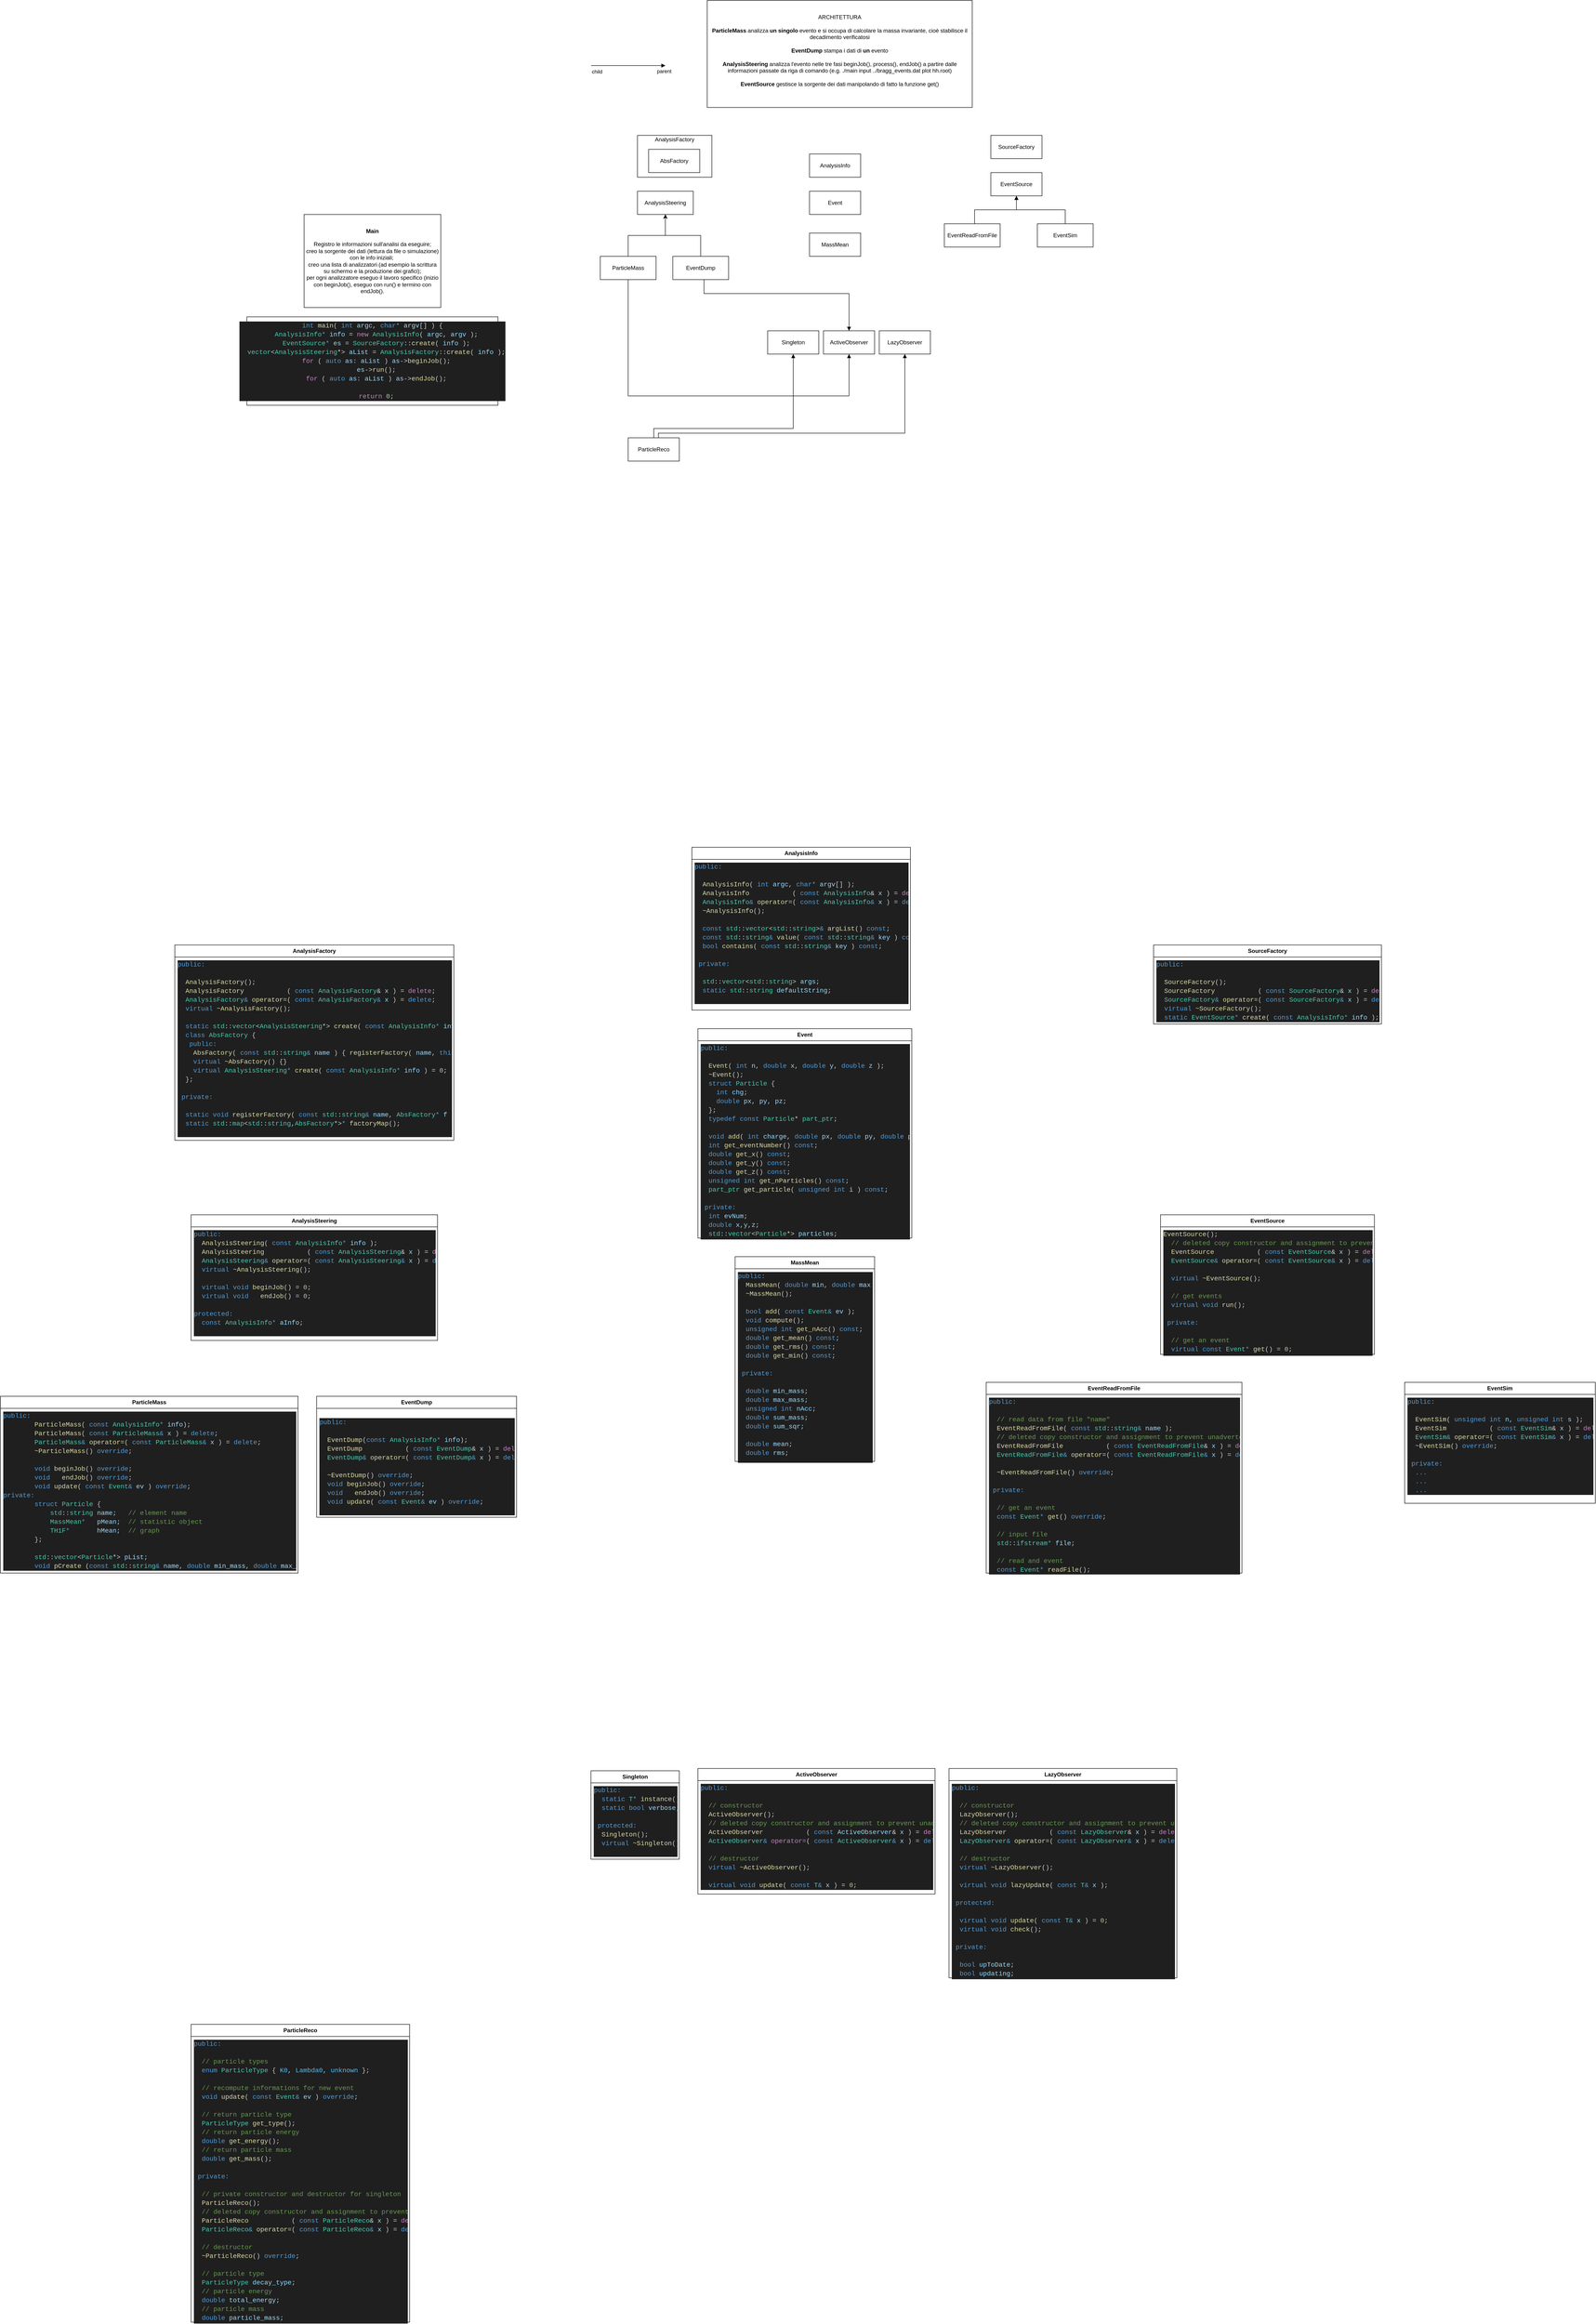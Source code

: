 <mxfile version="24.7.0" type="device">
  <diagram name="Pagina-1" id="NF6XjJhp0R-p85eVDP7y">
    <mxGraphModel dx="4826" dy="964" grid="1" gridSize="10" guides="1" tooltips="1" connect="1" arrows="1" fold="1" page="1" pageScale="1" pageWidth="827" pageHeight="1169" math="0" shadow="0">
      <root>
        <mxCell id="0" />
        <mxCell id="1" parent="0" />
        <mxCell id="n8yumlOVsB6OTQwj1mip-1" value="SourceFactory" style="html=1;whiteSpace=wrap;" vertex="1" parent="1">
          <mxGeometry x="130" y="360" width="110" height="50" as="geometry" />
        </mxCell>
        <mxCell id="n8yumlOVsB6OTQwj1mip-4" value="EventSource" style="html=1;whiteSpace=wrap;" vertex="1" parent="1">
          <mxGeometry x="130" y="440" width="110" height="50" as="geometry" />
        </mxCell>
        <mxCell id="n8yumlOVsB6OTQwj1mip-5" value="EventSim" style="html=1;whiteSpace=wrap;" vertex="1" parent="1">
          <mxGeometry x="230" y="550" width="120" height="50" as="geometry" />
        </mxCell>
        <mxCell id="n8yumlOVsB6OTQwj1mip-6" value="EventReadFromFile" style="html=1;whiteSpace=wrap;" vertex="1" parent="1">
          <mxGeometry x="30" y="550" width="120" height="50" as="geometry" />
        </mxCell>
        <mxCell id="n8yumlOVsB6OTQwj1mip-8" value="Event" style="html=1;whiteSpace=wrap;" vertex="1" parent="1">
          <mxGeometry x="-260" y="480" width="110" height="50" as="geometry" />
        </mxCell>
        <mxCell id="n8yumlOVsB6OTQwj1mip-9" value="AnalysisInfo" style="html=1;whiteSpace=wrap;" vertex="1" parent="1">
          <mxGeometry x="-260" y="400" width="110" height="50" as="geometry" />
        </mxCell>
        <mxCell id="n8yumlOVsB6OTQwj1mip-11" value="AnalysisFactory&lt;div&gt;&lt;br&gt;&lt;/div&gt;&lt;div&gt;&lt;br&gt;&lt;/div&gt;&lt;div&gt;&lt;br&gt;&lt;/div&gt;&lt;div&gt;&lt;br&gt;&lt;/div&gt;&lt;div&gt;&lt;br&gt;&lt;/div&gt;" style="html=1;whiteSpace=wrap;" vertex="1" parent="1">
          <mxGeometry x="-630" y="360" width="160" height="90" as="geometry" />
        </mxCell>
        <mxCell id="n8yumlOVsB6OTQwj1mip-14" value="AbsFactory" style="html=1;whiteSpace=wrap;" vertex="1" parent="1">
          <mxGeometry x="-606" y="390" width="110" height="50" as="geometry" />
        </mxCell>
        <mxCell id="n8yumlOVsB6OTQwj1mip-15" value="ARCHITETTURA&lt;div&gt;&lt;br&gt;&lt;/div&gt;&lt;div&gt;&lt;b&gt;ParticleMass&lt;/b&gt; analizza &lt;b&gt;un singolo&lt;/b&gt; evento e si occupa di calcolare la massa invariante, cioè stabilisce il decadimento verificatosi&lt;/div&gt;&lt;div&gt;&lt;br&gt;&lt;/div&gt;&lt;div&gt;&lt;b&gt;EventDump&lt;/b&gt; stampa i dati di &lt;b&gt;un&lt;/b&gt; evento&lt;/div&gt;&lt;div&gt;&lt;br&gt;&lt;/div&gt;&lt;div&gt;&lt;b&gt;AnalysisSteering&lt;/b&gt; analizza l&#39;evento nelle tre fasi beginJob(), process(), endJob() a partire dalle informazioni passate da riga di comando (e.g.&amp;nbsp;./main input ../bragg_events.dat plot hh.root)&lt;/div&gt;&lt;div&gt;&lt;br&gt;&lt;/div&gt;&lt;div&gt;&lt;b&gt;EventSource&lt;/b&gt;&amp;nbsp;gestisce la sorgente dei dati manipolando di fatto la funzione get()&lt;br&gt;&lt;div&gt;&lt;br&gt;&lt;/div&gt;&lt;/div&gt;" style="html=1;whiteSpace=wrap;" vertex="1" parent="1">
          <mxGeometry x="-480" y="70" width="570" height="230" as="geometry" />
        </mxCell>
        <mxCell id="n8yumlOVsB6OTQwj1mip-16" value="" style="endArrow=block;endFill=1;html=1;edgeStyle=orthogonalEdgeStyle;align=left;verticalAlign=top;rounded=0;exitX=0.5;exitY=0;exitDx=0;exitDy=0;entryX=0.5;entryY=1;entryDx=0;entryDy=0;" edge="1" parent="1" source="n8yumlOVsB6OTQwj1mip-5" target="n8yumlOVsB6OTQwj1mip-4">
          <mxGeometry x="-1" relative="1" as="geometry">
            <mxPoint x="260" y="560" as="sourcePoint" />
            <mxPoint x="180" y="480" as="targetPoint" />
            <Array as="points">
              <mxPoint x="290" y="520" />
              <mxPoint x="185" y="520" />
            </Array>
          </mxGeometry>
        </mxCell>
        <mxCell id="n8yumlOVsB6OTQwj1mip-17" value="" style="endArrow=block;endFill=1;html=1;edgeStyle=orthogonalEdgeStyle;align=left;verticalAlign=top;rounded=0;exitX=0.5;exitY=0;exitDx=0;exitDy=0;entryX=0.5;entryY=1;entryDx=0;entryDy=0;" edge="1" parent="1" target="n8yumlOVsB6OTQwj1mip-4">
          <mxGeometry x="-1" relative="1" as="geometry">
            <mxPoint x="95" y="550" as="sourcePoint" />
            <mxPoint x="-10" y="490" as="targetPoint" />
            <Array as="points">
              <mxPoint x="95" y="520" />
              <mxPoint x="185" y="520" />
            </Array>
          </mxGeometry>
        </mxCell>
        <mxCell id="n8yumlOVsB6OTQwj1mip-35" value="&lt;b&gt;ParticleMass&lt;/b&gt;" style="swimlane;fontStyle=0;childLayout=stackLayout;horizontal=1;startSize=26;fillColor=none;horizontalStack=0;resizeParent=1;resizeParentMax=0;resizeLast=0;collapsible=1;marginBottom=0;whiteSpace=wrap;html=1;movable=1;resizable=1;rotatable=1;deletable=1;editable=1;locked=0;connectable=1;" vertex="1" parent="1">
          <mxGeometry x="-2000" y="3070" width="640" height="380" as="geometry" />
        </mxCell>
        <mxCell id="n8yumlOVsB6OTQwj1mip-36" value="&lt;div style=&quot;color: rgb(204, 204, 204); background-color: rgb(31, 31, 31); font-family: Consolas, &amp;quot;Courier New&amp;quot;, monospace; font-size: 14px; line-height: 19px; white-space: pre;&quot;&gt;&lt;div&gt;&lt;span style=&quot;color: #569cd6;&quot;&gt;public:&lt;/span&gt;&lt;/div&gt;&lt;div&gt;&amp;nbsp; &amp;nbsp; &amp;nbsp; &amp;nbsp; &lt;span style=&quot;color: rgb(220, 220, 170);&quot;&gt;ParticleMass&lt;/span&gt;( &lt;span style=&quot;color: rgb(86, 156, 214);&quot;&gt;const&lt;/span&gt; &lt;span style=&quot;color: rgb(78, 201, 176);&quot;&gt;AnalysisInfo&lt;/span&gt;&lt;span style=&quot;color: rgb(86, 156, 214);&quot;&gt;*&lt;/span&gt; &lt;span style=&quot;color: rgb(156, 220, 254);&quot;&gt;info&lt;/span&gt;);&lt;br&gt;&lt;/div&gt;&lt;div&gt;&amp;nbsp; &amp;nbsp; &amp;nbsp; &amp;nbsp; &lt;span style=&quot;color: rgb(220, 220, 170);&quot;&gt;ParticleMass&lt;/span&gt;( &lt;span style=&quot;color: rgb(86, 156, 214);&quot;&gt;const&lt;/span&gt; &lt;span style=&quot;color: rgb(78, 201, 176);&quot;&gt;ParticleMass&lt;/span&gt;&lt;span style=&quot;color: rgb(86, 156, 214);&quot;&gt;&amp;amp;&lt;/span&gt; &lt;span style=&quot;color: rgb(156, 220, 254);&quot;&gt;x&lt;/span&gt; ) &lt;span style=&quot;color: rgb(212, 212, 212);&quot;&gt;=&lt;/span&gt; &lt;span style=&quot;color: rgb(86, 156, 214);&quot;&gt;delete&lt;/span&gt;;&lt;br&gt;&lt;/div&gt;&lt;div&gt;&amp;nbsp; &amp;nbsp; &amp;nbsp; &amp;nbsp; &lt;span style=&quot;color: rgb(78, 201, 176);&quot;&gt;ParticleMass&lt;/span&gt;&lt;span style=&quot;color: rgb(86, 156, 214);&quot;&gt;&amp;amp;&lt;/span&gt; &lt;span style=&quot;color: rgb(220, 220, 170);&quot;&gt;operator=&lt;/span&gt;( &lt;span style=&quot;color: rgb(86, 156, 214);&quot;&gt;const&lt;/span&gt; &lt;span style=&quot;color: rgb(78, 201, 176);&quot;&gt;ParticleMass&lt;/span&gt;&lt;span style=&quot;color: rgb(86, 156, 214);&quot;&gt;&amp;amp;&lt;/span&gt; &lt;span style=&quot;color: rgb(156, 220, 254);&quot;&gt;x&lt;/span&gt; ) &lt;span style=&quot;color: rgb(212, 212, 212);&quot;&gt;=&lt;/span&gt; &lt;span style=&quot;color: rgb(86, 156, 214);&quot;&gt;delete&lt;/span&gt;;&lt;br&gt;&lt;/div&gt;&lt;div&gt;&amp;nbsp; &amp;nbsp; &amp;nbsp; &amp;nbsp; &lt;span style=&quot;color: rgb(220, 220, 170);&quot;&gt;~ParticleMass&lt;/span&gt;() &lt;span style=&quot;color: rgb(86, 156, 214);&quot;&gt;override&lt;/span&gt;;&lt;br&gt;&lt;/div&gt;&lt;br&gt;&lt;div&gt;&amp;nbsp; &amp;nbsp; &amp;nbsp; &amp;nbsp; &lt;span style=&quot;color: rgb(86, 156, 214);&quot;&gt;void&lt;/span&gt; &lt;span style=&quot;color: rgb(220, 220, 170);&quot;&gt;beginJob&lt;/span&gt;() &lt;span style=&quot;color: rgb(86, 156, 214);&quot;&gt;override&lt;/span&gt;;&lt;/div&gt;&lt;div&gt;&amp;nbsp; &amp;nbsp; &amp;nbsp; &amp;nbsp; &lt;span style=&quot;color: rgb(86, 156, 214);&quot;&gt;void&lt;/span&gt; &amp;nbsp; &lt;span style=&quot;color: rgb(220, 220, 170);&quot;&gt;endJob&lt;/span&gt;() &lt;span style=&quot;color: rgb(86, 156, 214);&quot;&gt;override&lt;/span&gt;;&lt;br&gt;&lt;/div&gt;&lt;div&gt;&amp;nbsp; &amp;nbsp; &amp;nbsp; &amp;nbsp; &lt;span style=&quot;color: rgb(86, 156, 214);&quot;&gt;void&lt;/span&gt; &lt;span style=&quot;color: rgb(220, 220, 170);&quot;&gt;update&lt;/span&gt;( &lt;span style=&quot;color: rgb(86, 156, 214);&quot;&gt;const&lt;/span&gt; &lt;span style=&quot;color: rgb(78, 201, 176);&quot;&gt;Event&lt;/span&gt;&lt;span style=&quot;color: rgb(86, 156, 214);&quot;&gt;&amp;amp;&lt;/span&gt; &lt;span style=&quot;color: rgb(156, 220, 254);&quot;&gt;ev&lt;/span&gt; ) &lt;span style=&quot;color: rgb(86, 156, 214);&quot;&gt;override&lt;/span&gt;;&lt;br&gt;&lt;/div&gt;&lt;div&gt;&lt;span style=&quot;color: #569cd6;&quot;&gt;private:&lt;/span&gt;&lt;/div&gt;&lt;div&gt;&amp;nbsp; &amp;nbsp; &amp;nbsp; &amp;nbsp; &lt;span style=&quot;color: rgb(86, 156, 214);&quot;&gt;struct&lt;/span&gt; &lt;span style=&quot;color: rgb(78, 201, 176);&quot;&gt;Particle&lt;/span&gt; {&lt;br&gt;&lt;/div&gt;&lt;div&gt;&amp;nbsp; &amp;nbsp; &amp;nbsp; &amp;nbsp; &amp;nbsp; &amp;nbsp; &lt;span style=&quot;color: #4ec9b0;&quot;&gt;std&lt;/span&gt;::&lt;span style=&quot;color: #4ec9b0;&quot;&gt;string&lt;/span&gt; &lt;span style=&quot;color: #9cdcfe;&quot;&gt;name&lt;/span&gt;;&lt;span style=&quot;color: #6a9955;&quot;&gt; &amp;nbsp; // element name&lt;/span&gt;&lt;/div&gt;&lt;div&gt;&amp;nbsp; &amp;nbsp; &amp;nbsp; &amp;nbsp; &amp;nbsp; &amp;nbsp; &lt;span style=&quot;color: #4ec9b0;&quot;&gt;MassMean&lt;/span&gt;&lt;span style=&quot;color: #569cd6;&quot;&gt;*&lt;/span&gt; &amp;nbsp; &lt;span style=&quot;color: #9cdcfe;&quot;&gt;pMean&lt;/span&gt;;&lt;span style=&quot;color: #6a9955;&quot;&gt; &amp;nbsp;// statistic object&lt;/span&gt;&lt;/div&gt;&lt;div&gt;&amp;nbsp; &amp;nbsp; &amp;nbsp; &amp;nbsp; &amp;nbsp; &amp;nbsp; &lt;span style=&quot;color: #4ec9b0;&quot;&gt;TH1F&lt;/span&gt;&lt;span style=&quot;color: #569cd6;&quot;&gt;*&lt;/span&gt; &amp;nbsp; &amp;nbsp; &amp;nbsp; &lt;span style=&quot;color: #9cdcfe;&quot;&gt;hMean&lt;/span&gt;;&lt;span style=&quot;color: #6a9955;&quot;&gt; &amp;nbsp;// graph&lt;/span&gt;&lt;/div&gt;&lt;div&gt;&amp;nbsp; &amp;nbsp; &amp;nbsp; &amp;nbsp; };&lt;/div&gt;&lt;br&gt;&lt;div&gt;&amp;nbsp; &amp;nbsp; &amp;nbsp; &amp;nbsp; &lt;span style=&quot;color: rgb(78, 201, 176);&quot;&gt;std&lt;/span&gt;::&lt;span style=&quot;color: rgb(78, 201, 176);&quot;&gt;vector&lt;/span&gt;&amp;lt;&lt;span style=&quot;color: rgb(78, 201, 176);&quot;&gt;Particle&lt;/span&gt;&lt;span style=&quot;color: rgb(212, 212, 212);&quot;&gt;*&lt;/span&gt;&amp;gt; &lt;span style=&quot;color: rgb(156, 220, 254);&quot;&gt;pList&lt;/span&gt;;&lt;/div&gt;&lt;div&gt;&amp;nbsp; &amp;nbsp; &amp;nbsp; &amp;nbsp; &lt;span style=&quot;color: rgb(86, 156, 214);&quot;&gt;void&lt;/span&gt; &lt;span style=&quot;color: rgb(220, 220, 170);&quot;&gt;pCreate&lt;/span&gt; (&lt;span style=&quot;color: rgb(86, 156, 214);&quot;&gt;const&lt;/span&gt; &lt;span style=&quot;color: rgb(78, 201, 176);&quot;&gt;std&lt;/span&gt;::&lt;span style=&quot;color: rgb(78, 201, 176);&quot;&gt;string&lt;/span&gt;&lt;span style=&quot;color: rgb(86, 156, 214);&quot;&gt;&amp;amp;&lt;/span&gt; &lt;span style=&quot;color: rgb(156, 220, 254);&quot;&gt;name&lt;/span&gt;, &lt;span style=&quot;color: rgb(86, 156, 214);&quot;&gt;double&lt;/span&gt; &lt;span style=&quot;color: rgb(156, 220, 254);&quot;&gt;min_mass&lt;/span&gt;, &lt;span style=&quot;color: rgb(86, 156, 214);&quot;&gt;double&lt;/span&gt; &lt;span style=&quot;color: rgb(156, 220, 254);&quot;&gt;max_mass&lt;/span&gt;);&lt;br&gt;&lt;/div&gt;&lt;div&gt;&lt;/div&gt;&lt;/div&gt;" style="text;strokeColor=none;fillColor=none;align=left;verticalAlign=top;spacingLeft=4;spacingRight=4;overflow=hidden;rotatable=1;points=[[0,0.5],[1,0.5]];portConstraint=eastwest;whiteSpace=wrap;html=1;movable=1;resizable=1;deletable=1;editable=1;locked=0;connectable=1;" vertex="1" parent="n8yumlOVsB6OTQwj1mip-35">
          <mxGeometry y="26" width="640" height="354" as="geometry" />
        </mxCell>
        <mxCell id="n8yumlOVsB6OTQwj1mip-43" value="&lt;b&gt;MassMean&lt;/b&gt;" style="swimlane;fontStyle=0;childLayout=stackLayout;horizontal=1;startSize=26;fillColor=none;horizontalStack=0;resizeParent=1;resizeParentMax=0;resizeLast=0;collapsible=1;marginBottom=0;whiteSpace=wrap;html=1;" vertex="1" parent="1">
          <mxGeometry x="-420" y="2770" width="300" height="440" as="geometry" />
        </mxCell>
        <mxCell id="n8yumlOVsB6OTQwj1mip-44" value="&lt;div style=&quot;color: rgb(204, 204, 204); background-color: rgb(31, 31, 31); font-family: Consolas, &amp;quot;Courier New&amp;quot;, monospace; font-size: 14px; line-height: 19px; white-space: pre;&quot;&gt;&lt;div&gt;&lt;span style=&quot;color: #569cd6;&quot;&gt;public:&lt;/span&gt;&lt;/div&gt;&lt;div&gt;&amp;nbsp; &lt;span style=&quot;color: rgb(220, 220, 170);&quot;&gt;MassMean&lt;/span&gt;( &lt;span style=&quot;color: rgb(86, 156, 214);&quot;&gt;double&lt;/span&gt; &lt;span style=&quot;color: rgb(156, 220, 254);&quot;&gt;min&lt;/span&gt;, &lt;span style=&quot;color: rgb(86, 156, 214);&quot;&gt;double&lt;/span&gt; &lt;span style=&quot;color: rgb(156, 220, 254);&quot;&gt;max&lt;/span&gt; );&lt;br&gt;&lt;/div&gt;&lt;div&gt;&amp;nbsp; &lt;span style=&quot;color: rgb(220, 220, 170);&quot;&gt;~MassMean&lt;/span&gt;();&lt;br&gt;&lt;/div&gt;&lt;br&gt;&lt;div&gt;&amp;nbsp; &lt;span style=&quot;color: #569cd6;&quot;&gt;bool&lt;/span&gt; &lt;span style=&quot;color: #dcdcaa;&quot;&gt;add&lt;/span&gt;( &lt;span style=&quot;color: #569cd6;&quot;&gt;const&lt;/span&gt; &lt;span style=&quot;color: #4ec9b0;&quot;&gt;Event&lt;/span&gt;&lt;span style=&quot;color: #569cd6;&quot;&gt;&amp;amp;&lt;/span&gt; &lt;span style=&quot;color: #9cdcfe;&quot;&gt;ev&lt;/span&gt; );&lt;span style=&quot;color: #6a9955;&quot;&gt; &amp;nbsp; &amp;nbsp; &amp;nbsp;&lt;/span&gt;&lt;/div&gt;&lt;div&gt;&amp;nbsp; &lt;span style=&quot;color: #569cd6;&quot;&gt;void&lt;/span&gt; &lt;span style=&quot;color: #dcdcaa;&quot;&gt;compute&lt;/span&gt;();&lt;span style=&quot;color: #6a9955;&quot;&gt; &amp;nbsp; &amp;nbsp; &amp;nbsp; &amp;nbsp; &amp;nbsp; &amp;nbsp; &amp;nbsp; &amp;nbsp;&lt;/span&gt;&lt;/div&gt;&lt;div&gt;&amp;nbsp; &lt;span style=&quot;color: #569cd6;&quot;&gt;unsigned&lt;/span&gt; &lt;span style=&quot;color: #569cd6;&quot;&gt;int&lt;/span&gt; &lt;span style=&quot;color: #dcdcaa;&quot;&gt;get_nAcc&lt;/span&gt;() &lt;span style=&quot;color: #569cd6;&quot;&gt;const&lt;/span&gt;;&lt;span style=&quot;color: #6a9955;&quot;&gt; &amp;nbsp; &amp;nbsp;&lt;/span&gt;&lt;/div&gt;&lt;div&gt;&amp;nbsp; &lt;span style=&quot;color: #569cd6;&quot;&gt;double&lt;/span&gt; &lt;span style=&quot;color: #dcdcaa;&quot;&gt;get_mean&lt;/span&gt;() &lt;span style=&quot;color: #569cd6;&quot;&gt;const&lt;/span&gt;;&lt;span style=&quot;color: #6a9955;&quot;&gt; &amp;nbsp; &amp;nbsp; &amp;nbsp; &amp;nbsp; &amp;nbsp;&lt;/span&gt;&lt;/div&gt;&lt;div&gt;&amp;nbsp; &lt;span style=&quot;color: #569cd6;&quot;&gt;double&lt;/span&gt; &lt;span style=&quot;color: #dcdcaa;&quot;&gt;get_rms&lt;/span&gt;() &lt;span style=&quot;color: #569cd6;&quot;&gt;const&lt;/span&gt;;&lt;span style=&quot;color: #6a9955;&quot;&gt; &amp;nbsp; &amp;nbsp; &amp;nbsp; &amp;nbsp; &amp;nbsp; &lt;/span&gt;&lt;/div&gt;&lt;div&gt;&amp;nbsp; &lt;span style=&quot;color: rgb(86, 156, 214);&quot;&gt;double&lt;/span&gt; &lt;span style=&quot;color: rgb(220, 220, 170);&quot;&gt;get_min&lt;/span&gt;() &lt;span style=&quot;color: rgb(86, 156, 214);&quot;&gt;const&lt;/span&gt;;&lt;/div&gt;&lt;br&gt;&lt;div&gt;&amp;nbsp;&lt;span style=&quot;color: #569cd6;&quot;&gt;private:&lt;/span&gt;&lt;/div&gt;&lt;br&gt;&lt;div&gt;&amp;nbsp; &lt;span style=&quot;color: #569cd6;&quot;&gt;double&lt;/span&gt; &lt;span style=&quot;color: #9cdcfe;&quot;&gt;min_mass&lt;/span&gt;;&lt;span style=&quot;color: #6a9955;&quot;&gt; &lt;/span&gt;&lt;/div&gt;&lt;div&gt;&amp;nbsp; &lt;span style=&quot;color: #569cd6;&quot;&gt;double&lt;/span&gt; &lt;span style=&quot;color: #9cdcfe;&quot;&gt;max_mass&lt;/span&gt;;&lt;span style=&quot;color: #6a9955;&quot;&gt; &lt;/span&gt;&lt;/div&gt;&lt;div&gt;&amp;nbsp; &lt;span style=&quot;color: #569cd6;&quot;&gt;unsigned&lt;/span&gt; &lt;span style=&quot;color: #569cd6;&quot;&gt;int&lt;/span&gt; &lt;span style=&quot;color: #9cdcfe;&quot;&gt;nAcc&lt;/span&gt;;&lt;/div&gt;&lt;div&gt;&amp;nbsp; &lt;span style=&quot;color: #569cd6;&quot;&gt;double&lt;/span&gt; &lt;span style=&quot;color: #9cdcfe;&quot;&gt;sum_mass&lt;/span&gt;;&lt;span style=&quot;color: #6a9955;&quot;&gt; &lt;/span&gt;&lt;/div&gt;&lt;div&gt;&amp;nbsp; &lt;span style=&quot;color: #569cd6;&quot;&gt;double&lt;/span&gt; &lt;span style=&quot;color: #9cdcfe;&quot;&gt;sum_sqr&lt;/span&gt;;&lt;span style=&quot;color: #6a9955;&quot;&gt; &lt;/span&gt;&lt;/div&gt;&lt;br&gt;&lt;div&gt;&amp;nbsp; &lt;span style=&quot;color: #569cd6;&quot;&gt;double&lt;/span&gt; &lt;span style=&quot;color: #9cdcfe;&quot;&gt;mean&lt;/span&gt;;&lt;span style=&quot;color: #6a9955;&quot;&gt; &lt;/span&gt;&lt;/div&gt;&lt;div&gt;&amp;nbsp; &lt;span style=&quot;color: rgb(86, 156, 214);&quot;&gt;double&lt;/span&gt; &lt;span style=&quot;color: rgb(156, 220, 254);&quot;&gt;rms&lt;/span&gt;;&lt;/div&gt;&lt;br&gt;&lt;/div&gt;" style="text;strokeColor=none;fillColor=none;align=left;verticalAlign=top;spacingLeft=4;spacingRight=4;overflow=hidden;rotatable=0;points=[[0,0.5],[1,0.5]];portConstraint=eastwest;whiteSpace=wrap;html=1;" vertex="1" parent="n8yumlOVsB6OTQwj1mip-43">
          <mxGeometry y="26" width="300" height="414" as="geometry" />
        </mxCell>
        <mxCell id="n8yumlOVsB6OTQwj1mip-47" value="MassMean" style="html=1;whiteSpace=wrap;" vertex="1" parent="1">
          <mxGeometry x="-260" y="570" width="110" height="50" as="geometry" />
        </mxCell>
        <mxCell id="n8yumlOVsB6OTQwj1mip-55" value="" style="edgeStyle=orthogonalEdgeStyle;rounded=0;orthogonalLoop=1;jettySize=auto;html=1;" edge="1" parent="1" source="n8yumlOVsB6OTQwj1mip-48" target="n8yumlOVsB6OTQwj1mip-49">
          <mxGeometry relative="1" as="geometry" />
        </mxCell>
        <mxCell id="n8yumlOVsB6OTQwj1mip-48" value="EventDump" style="html=1;whiteSpace=wrap;" vertex="1" parent="1">
          <mxGeometry x="-554" y="620" width="120" height="50" as="geometry" />
        </mxCell>
        <mxCell id="n8yumlOVsB6OTQwj1mip-49" value="AnalysisSteering" style="html=1;whiteSpace=wrap;" vertex="1" parent="1">
          <mxGeometry x="-630" y="480" width="120" height="50" as="geometry" />
        </mxCell>
        <mxCell id="n8yumlOVsB6OTQwj1mip-56" value="" style="edgeStyle=orthogonalEdgeStyle;rounded=0;orthogonalLoop=1;jettySize=auto;html=1;" edge="1" parent="1" source="n8yumlOVsB6OTQwj1mip-52" target="n8yumlOVsB6OTQwj1mip-49">
          <mxGeometry relative="1" as="geometry" />
        </mxCell>
        <mxCell id="n8yumlOVsB6OTQwj1mip-52" value="ParticleMass" style="html=1;whiteSpace=wrap;" vertex="1" parent="1">
          <mxGeometry x="-710" y="620" width="120" height="50" as="geometry" />
        </mxCell>
        <mxCell id="n8yumlOVsB6OTQwj1mip-57" value="&lt;b&gt;Event&lt;/b&gt;" style="swimlane;fontStyle=0;childLayout=stackLayout;horizontal=1;startSize=26;fillColor=none;horizontalStack=0;resizeParent=1;resizeParentMax=0;resizeLast=0;collapsible=1;marginBottom=0;whiteSpace=wrap;html=1;" vertex="1" parent="1">
          <mxGeometry x="-500" y="2280" width="460" height="450" as="geometry" />
        </mxCell>
        <mxCell id="n8yumlOVsB6OTQwj1mip-58" value="&lt;div style=&quot;color: rgb(204, 204, 204); background-color: rgb(31, 31, 31); font-family: Consolas, &amp;quot;Courier New&amp;quot;, monospace; font-size: 14px; line-height: 19px; white-space: pre;&quot;&gt;&lt;div&gt;&lt;span style=&quot;color: #569cd6;&quot;&gt;public:&lt;/span&gt;&lt;/div&gt;&lt;br&gt;&lt;div&gt;&lt;span style=&quot;color: #6a9955;&quot;&gt;&amp;nbsp; &lt;/span&gt;&lt;span style=&quot;color: rgb(220, 220, 170);&quot;&gt;Event&lt;/span&gt;( &lt;span style=&quot;color: rgb(86, 156, 214);&quot;&gt;int&lt;/span&gt; &lt;span style=&quot;color: rgb(156, 220, 254);&quot;&gt;n&lt;/span&gt;, &lt;span style=&quot;color: rgb(86, 156, 214);&quot;&gt;double&lt;/span&gt; &lt;span style=&quot;color: rgb(156, 220, 254);&quot;&gt;x&lt;/span&gt;, &lt;span style=&quot;color: rgb(86, 156, 214);&quot;&gt;double&lt;/span&gt; &lt;span style=&quot;color: rgb(156, 220, 254);&quot;&gt;y&lt;/span&gt;, &lt;span style=&quot;color: rgb(86, 156, 214);&quot;&gt;double&lt;/span&gt; &lt;span style=&quot;color: rgb(156, 220, 254);&quot;&gt;z&lt;/span&gt; );&lt;/div&gt;&lt;div&gt;&lt;span style=&quot;color: #6a9955;&quot;&gt;&amp;nbsp; &lt;/span&gt;&lt;span style=&quot;color: rgb(220, 220, 170);&quot;&gt;~Event&lt;/span&gt;();&lt;/div&gt;&lt;div&gt;&lt;span style=&quot;color: #569cd6;&quot;&gt;  &lt;/span&gt;&lt;span style=&quot;color: rgb(86, 156, 214);&quot;&gt;struct&lt;/span&gt; &lt;span style=&quot;color: rgb(78, 201, 176);&quot;&gt;Particle&lt;/span&gt; {&lt;/div&gt;&lt;div&gt;&amp;nbsp; &amp;nbsp; &lt;span style=&quot;color: #569cd6;&quot;&gt;int&lt;/span&gt; &lt;span style=&quot;color: #9cdcfe;&quot;&gt;chg&lt;/span&gt;;&lt;/div&gt;&lt;div&gt;&amp;nbsp; &amp;nbsp; &lt;span style=&quot;color: #569cd6;&quot;&gt;double&lt;/span&gt; &lt;span style=&quot;color: #9cdcfe;&quot;&gt;px&lt;/span&gt;, &lt;span style=&quot;color: #9cdcfe;&quot;&gt;py&lt;/span&gt;, &lt;span style=&quot;color: #9cdcfe;&quot;&gt;pz&lt;/span&gt;;&lt;/div&gt;&lt;div&gt;&amp;nbsp; };&lt;/div&gt;&lt;div&gt;&amp;nbsp; &lt;span style=&quot;color: #569cd6;&quot;&gt;typedef&lt;/span&gt; &lt;span style=&quot;color: #569cd6;&quot;&gt;const&lt;/span&gt; &lt;span style=&quot;color: #4ec9b0;&quot;&gt;Particle&lt;/span&gt;&lt;span style=&quot;color: #d4d4d4;&quot;&gt;*&lt;/span&gt; &lt;span style=&quot;color: #4ec9b0;&quot;&gt;part_ptr&lt;/span&gt;;&lt;/div&gt;&lt;br&gt;&lt;div&gt;&lt;span style=&quot;color: #6a9955;&quot;&gt;&amp;nbsp; &lt;/span&gt;&lt;span style=&quot;color: rgb(86, 156, 214);&quot;&gt;void&lt;/span&gt; &lt;span style=&quot;color: rgb(220, 220, 170);&quot;&gt;add&lt;/span&gt;( &lt;span style=&quot;color: rgb(86, 156, 214);&quot;&gt;int&lt;/span&gt; &lt;span style=&quot;color: rgb(156, 220, 254);&quot;&gt;charge&lt;/span&gt;, &lt;span style=&quot;color: rgb(86, 156, 214);&quot;&gt;double&lt;/span&gt; &lt;span style=&quot;color: rgb(156, 220, 254);&quot;&gt;px&lt;/span&gt;, &lt;span style=&quot;color: rgb(86, 156, 214);&quot;&gt;double&lt;/span&gt; &lt;span style=&quot;color: rgb(156, 220, 254);&quot;&gt;py&lt;/span&gt;, &lt;span style=&quot;color: rgb(86, 156, 214);&quot;&gt;double&lt;/span&gt; &lt;span style=&quot;color: rgb(156, 220, 254);&quot;&gt;pz&lt;/span&gt; );&lt;/div&gt;&lt;div&gt;&lt;span style=&quot;color: #6a9955;&quot;&gt;&amp;nbsp; &lt;/span&gt;&lt;span style=&quot;color: rgb(86, 156, 214);&quot;&gt;int&lt;/span&gt; &lt;span style=&quot;color: rgb(220, 220, 170);&quot;&gt;get_eventNumber&lt;/span&gt;() &lt;span style=&quot;color: rgb(86, 156, 214);&quot;&gt;const&lt;/span&gt;;&lt;/div&gt;&lt;div&gt;&lt;span style=&quot;color: #6a9955;&quot;&gt;&amp;nbsp; &lt;/span&gt;&lt;span style=&quot;color: rgb(86, 156, 214);&quot;&gt;double&lt;/span&gt; &lt;span style=&quot;color: rgb(220, 220, 170);&quot;&gt;get_x&lt;/span&gt;() &lt;span style=&quot;color: rgb(86, 156, 214);&quot;&gt;const&lt;/span&gt;;&lt;/div&gt;&lt;div&gt;&amp;nbsp; &lt;span style=&quot;color: #569cd6;&quot;&gt;double&lt;/span&gt; &lt;span style=&quot;color: #dcdcaa;&quot;&gt;get_y&lt;/span&gt;() &lt;span style=&quot;color: #569cd6;&quot;&gt;const&lt;/span&gt;;&lt;/div&gt;&lt;div&gt;&amp;nbsp; &lt;span style=&quot;color: #569cd6;&quot;&gt;double&lt;/span&gt; &lt;span style=&quot;color: #dcdcaa;&quot;&gt;get_z&lt;/span&gt;() &lt;span style=&quot;color: #569cd6;&quot;&gt;const&lt;/span&gt;;&lt;/div&gt;&lt;div&gt;&lt;span style=&quot;color: #6a9955;&quot;&gt;&amp;nbsp; &lt;/span&gt;&lt;span style=&quot;color: rgb(86, 156, 214);&quot;&gt;unsigned&lt;/span&gt; &lt;span style=&quot;color: rgb(86, 156, 214);&quot;&gt;int&lt;/span&gt; &lt;span style=&quot;color: rgb(220, 220, 170);&quot;&gt;get_nParticles&lt;/span&gt;() &lt;span style=&quot;color: rgb(86, 156, 214);&quot;&gt;const&lt;/span&gt;;&lt;/div&gt;&lt;div&gt;&lt;span style=&quot;color: #6a9955;&quot;&gt;&amp;nbsp; &lt;/span&gt;&lt;span style=&quot;color: rgb(78, 201, 176);&quot;&gt;part_ptr&lt;/span&gt; &lt;span style=&quot;color: rgb(220, 220, 170);&quot;&gt;get_particle&lt;/span&gt;( &lt;span style=&quot;color: rgb(86, 156, 214);&quot;&gt;unsigned&lt;/span&gt; &lt;span style=&quot;color: rgb(86, 156, 214);&quot;&gt;int&lt;/span&gt; &lt;span style=&quot;color: rgb(156, 220, 254);&quot;&gt;i&lt;/span&gt; ) &lt;span style=&quot;color: rgb(86, 156, 214);&quot;&gt;const&lt;/span&gt;;&lt;/div&gt;&lt;br&gt;&lt;div&gt;&amp;nbsp;&lt;span style=&quot;color: #569cd6;&quot;&gt;private:&lt;/span&gt;&lt;/div&gt;&lt;div&gt;&lt;span style=&quot;color: #6a9955;&quot;&gt;&amp;nbsp; &lt;/span&gt;&lt;span style=&quot;color: rgb(86, 156, 214);&quot;&gt;int&lt;/span&gt; &lt;span style=&quot;color: rgb(156, 220, 254);&quot;&gt;evNum&lt;/span&gt;;&lt;span style=&quot;color: rgb(106, 153, 85);&quot;&gt; &lt;/span&gt;&lt;/div&gt;&lt;div&gt;&amp;nbsp; &lt;span style=&quot;color: rgb(86, 156, 214);&quot;&gt;double&lt;/span&gt; &lt;span style=&quot;color: rgb(156, 220, 254);&quot;&gt;x&lt;/span&gt;,&lt;span style=&quot;color: rgb(156, 220, 254);&quot;&gt;y&lt;/span&gt;,&lt;span style=&quot;color: rgb(156, 220, 254);&quot;&gt;z&lt;/span&gt;;&lt;span style=&quot;color: rgb(106, 153, 85);&quot;&gt; &lt;/span&gt;&lt;/div&gt;&lt;div&gt;&lt;span style=&quot;color: #6a9955;&quot;&gt;&amp;nbsp; &lt;/span&gt;&lt;span style=&quot;color: rgb(78, 201, 176);&quot;&gt;std&lt;/span&gt;::&lt;span style=&quot;color: rgb(78, 201, 176);&quot;&gt;vector&lt;/span&gt;&amp;lt;&lt;span style=&quot;color: rgb(78, 201, 176);&quot;&gt;Particle&lt;/span&gt;&lt;span style=&quot;color: rgb(212, 212, 212);&quot;&gt;*&lt;/span&gt;&amp;gt; &lt;span style=&quot;color: rgb(156, 220, 254);&quot;&gt;particles&lt;/span&gt;; &lt;/div&gt;&lt;br&gt;&lt;/div&gt;" style="text;strokeColor=none;fillColor=none;align=left;verticalAlign=top;spacingLeft=4;spacingRight=4;overflow=hidden;rotatable=0;points=[[0,0.5],[1,0.5]];portConstraint=eastwest;whiteSpace=wrap;html=1;" vertex="1" parent="n8yumlOVsB6OTQwj1mip-57">
          <mxGeometry y="26" width="460" height="424" as="geometry" />
        </mxCell>
        <mxCell id="n8yumlOVsB6OTQwj1mip-61" value="&lt;b&gt;AnalysisInfo&lt;/b&gt;" style="swimlane;fontStyle=0;childLayout=stackLayout;horizontal=1;startSize=26;fillColor=none;horizontalStack=0;resizeParent=1;resizeParentMax=0;resizeLast=0;collapsible=1;marginBottom=0;whiteSpace=wrap;html=1;" vertex="1" parent="1">
          <mxGeometry x="-513" y="1890" width="470" height="350" as="geometry" />
        </mxCell>
        <mxCell id="n8yumlOVsB6OTQwj1mip-62" value="&lt;div style=&quot;color: rgb(204, 204, 204); background-color: rgb(31, 31, 31); font-family: Consolas, &amp;quot;Courier New&amp;quot;, monospace; font-size: 14px; line-height: 19px; white-space: pre;&quot;&gt;&lt;div&gt;&lt;span style=&quot;color: #569cd6;&quot;&gt;public:&lt;/span&gt;&lt;/div&gt;&lt;br&gt;&lt;div&gt;&amp;nbsp; &lt;span style=&quot;color: #dcdcaa;&quot;&gt;AnalysisInfo&lt;/span&gt;( &lt;span style=&quot;color: #569cd6;&quot;&gt;int&lt;/span&gt; &lt;span style=&quot;color: #9cdcfe;&quot;&gt;argc&lt;/span&gt;, &lt;span style=&quot;color: #569cd6;&quot;&gt;char*&lt;/span&gt; &lt;span style=&quot;color: #9cdcfe;&quot;&gt;argv&lt;/span&gt;[] );&lt;/div&gt;&lt;div&gt;&lt;span style=&quot;color: #6a9955;&quot;&gt;&amp;nbsp; &lt;/span&gt;&lt;span style=&quot;color: rgb(220, 220, 170);&quot;&gt;AnalysisInfo&lt;/span&gt; &amp;nbsp; &amp;nbsp; &amp;nbsp; &amp;nbsp; &amp;nbsp; ( &lt;span style=&quot;color: rgb(86, 156, 214);&quot;&gt;const&lt;/span&gt; &lt;span style=&quot;color: rgb(78, 201, 176);&quot;&gt;AnalysisInfo&lt;/span&gt;&lt;span style=&quot;color: rgb(212, 212, 212);&quot;&gt;&amp;amp;&lt;/span&gt; &lt;span style=&quot;color: rgb(156, 220, 254);&quot;&gt;x&lt;/span&gt; ) &lt;span style=&quot;color: rgb(212, 212, 212);&quot;&gt;=&lt;/span&gt; &lt;span style=&quot;color: rgb(197, 134, 192);&quot;&gt;delete&lt;/span&gt;;&lt;/div&gt;&lt;div&gt;&amp;nbsp; &lt;span style=&quot;color: #4ec9b0;&quot;&gt;AnalysisInfo&lt;/span&gt;&lt;span style=&quot;color: #569cd6;&quot;&gt;&amp;amp;&lt;/span&gt; &lt;span style=&quot;color: #dcdcaa;&quot;&gt;operator=&lt;/span&gt;( &lt;span style=&quot;color: #569cd6;&quot;&gt;const&lt;/span&gt; &lt;span style=&quot;color: #4ec9b0;&quot;&gt;AnalysisInfo&lt;/span&gt;&lt;span style=&quot;color: #569cd6;&quot;&gt;&amp;amp;&lt;/span&gt; &lt;span style=&quot;color: #9cdcfe;&quot;&gt;x&lt;/span&gt; ) &lt;span style=&quot;color: #d4d4d4;&quot;&gt;=&lt;/span&gt; &lt;span style=&quot;color: #569cd6;&quot;&gt;delete&lt;/span&gt;;&lt;/div&gt;&lt;div&gt;&amp;nbsp; &lt;span style=&quot;color: #dcdcaa;&quot;&gt;~AnalysisInfo&lt;/span&gt;();&lt;/div&gt;&lt;br&gt;&lt;div&gt;&amp;nbsp; &lt;span style=&quot;color: #569cd6;&quot;&gt;const&lt;/span&gt; &lt;span style=&quot;color: #4ec9b0;&quot;&gt;std&lt;/span&gt;::&lt;span style=&quot;color: #4ec9b0;&quot;&gt;vector&lt;/span&gt;&amp;lt;&lt;span style=&quot;color: #4ec9b0;&quot;&gt;std&lt;/span&gt;::&lt;span style=&quot;color: #4ec9b0;&quot;&gt;string&lt;/span&gt;&amp;gt;&lt;span style=&quot;color: #569cd6;&quot;&gt;&amp;amp;&lt;/span&gt; &lt;span style=&quot;color: #dcdcaa;&quot;&gt;argList&lt;/span&gt;() &lt;span style=&quot;color: #569cd6;&quot;&gt;const&lt;/span&gt;;&lt;/div&gt;&lt;div&gt;&amp;nbsp; &lt;span style=&quot;color: rgb(86, 156, 214);&quot;&gt;const&lt;/span&gt; &lt;span style=&quot;color: rgb(78, 201, 176);&quot;&gt;std&lt;/span&gt;::&lt;span style=&quot;color: rgb(78, 201, 176);&quot;&gt;string&lt;/span&gt;&lt;span style=&quot;color: rgb(86, 156, 214);&quot;&gt;&amp;amp;&lt;/span&gt; &lt;span style=&quot;color: rgb(220, 220, 170);&quot;&gt;value&lt;/span&gt;( &lt;span style=&quot;color: rgb(86, 156, 214);&quot;&gt;const&lt;/span&gt; &lt;span style=&quot;color: rgb(78, 201, 176);&quot;&gt;std&lt;/span&gt;::&lt;span style=&quot;color: rgb(78, 201, 176);&quot;&gt;string&lt;/span&gt;&lt;span style=&quot;color: rgb(86, 156, 214);&quot;&gt;&amp;amp;&lt;/span&gt; &lt;span style=&quot;color: rgb(156, 220, 254);&quot;&gt;key&lt;/span&gt; ) &lt;span style=&quot;color: rgb(86, 156, 214);&quot;&gt;const&lt;/span&gt;;&lt;br&gt;&lt;/div&gt;&lt;div&gt;&amp;nbsp; &lt;span style=&quot;color: rgb(86, 156, 214);&quot;&gt;bool&lt;/span&gt; &lt;span style=&quot;color: rgb(220, 220, 170);&quot;&gt;contains&lt;/span&gt;( &lt;span style=&quot;color: rgb(86, 156, 214);&quot;&gt;const&lt;/span&gt; &lt;span style=&quot;color: rgb(78, 201, 176);&quot;&gt;std&lt;/span&gt;::&lt;span style=&quot;color: rgb(78, 201, 176);&quot;&gt;string&lt;/span&gt;&lt;span style=&quot;color: rgb(86, 156, 214);&quot;&gt;&amp;amp;&lt;/span&gt; &lt;span style=&quot;color: rgb(156, 220, 254);&quot;&gt;key&lt;/span&gt; ) &lt;span style=&quot;color: rgb(86, 156, 214);&quot;&gt;const&lt;/span&gt;;&lt;br&gt;&lt;/div&gt;&lt;br&gt;&lt;div&gt;&amp;nbsp;&lt;span style=&quot;color: #569cd6;&quot;&gt;private:&lt;/span&gt;&lt;/div&gt;&lt;br&gt;&lt;div&gt;&amp;nbsp; &lt;span style=&quot;color: rgb(78, 201, 176);&quot;&gt;std&lt;/span&gt;::&lt;span style=&quot;color: rgb(78, 201, 176);&quot;&gt;vector&lt;/span&gt;&amp;lt;&lt;span style=&quot;color: rgb(78, 201, 176);&quot;&gt;std&lt;/span&gt;::&lt;span style=&quot;color: rgb(78, 201, 176);&quot;&gt;string&lt;/span&gt;&amp;gt; &lt;span style=&quot;color: rgb(156, 220, 254);&quot;&gt;args&lt;/span&gt;;&lt;br&gt;&lt;/div&gt;&lt;div&gt;&amp;nbsp; &lt;span style=&quot;color: rgb(86, 156, 214);&quot;&gt;static&lt;/span&gt; &lt;span style=&quot;color: rgb(78, 201, 176);&quot;&gt;std&lt;/span&gt;::&lt;span style=&quot;color: rgb(78, 201, 176);&quot;&gt;string&lt;/span&gt; &lt;span style=&quot;color: rgb(156, 220, 254);&quot;&gt;defaultString&lt;/span&gt;;&lt;br&gt;&lt;/div&gt;&lt;br&gt;&lt;/div&gt;" style="text;strokeColor=none;fillColor=none;align=left;verticalAlign=top;spacingLeft=4;spacingRight=4;overflow=hidden;rotatable=0;points=[[0,0.5],[1,0.5]];portConstraint=eastwest;whiteSpace=wrap;html=1;" vertex="1" parent="n8yumlOVsB6OTQwj1mip-61">
          <mxGeometry y="26" width="470" height="324" as="geometry" />
        </mxCell>
        <mxCell id="n8yumlOVsB6OTQwj1mip-65" value="&lt;b&gt;EventDump&lt;/b&gt;" style="swimlane;fontStyle=0;childLayout=stackLayout;horizontal=1;startSize=26;fillColor=none;horizontalStack=0;resizeParent=1;resizeParentMax=0;resizeLast=0;collapsible=1;marginBottom=0;whiteSpace=wrap;html=1;" vertex="1" parent="1">
          <mxGeometry x="-1320" y="3070" width="430" height="260" as="geometry" />
        </mxCell>
        <mxCell id="n8yumlOVsB6OTQwj1mip-68" value="&lt;br&gt;&lt;div style=&quot;color: #cccccc;background-color: #1f1f1f;font-family: Consolas, &#39;Courier New&#39;, monospace;font-weight: normal;font-size: 14px;line-height: 19px;white-space: pre;&quot;&gt;&lt;div&gt;&lt;span style=&quot;color: #569cd6;&quot;&gt;public:&lt;/span&gt;&lt;/div&gt;&lt;br&gt;&lt;div&gt;&lt;span style=&quot;color: #cccccc;&quot;&gt;&amp;nbsp; &lt;/span&gt;&lt;span style=&quot;color: #dcdcaa;&quot;&gt;EventDump&lt;/span&gt;&lt;span style=&quot;color: #cccccc;&quot;&gt;(&lt;/span&gt;&lt;span style=&quot;color: #569cd6;&quot;&gt;const&lt;/span&gt;&lt;span style=&quot;color: #cccccc;&quot;&gt; &lt;/span&gt;&lt;span style=&quot;color: #4ec9b0;&quot;&gt;AnalysisInfo&lt;/span&gt;&lt;span style=&quot;color: #569cd6;&quot;&gt;*&lt;/span&gt;&lt;span style=&quot;color: #cccccc;&quot;&gt; &lt;/span&gt;&lt;span style=&quot;color: #9cdcfe;&quot;&gt;info&lt;/span&gt;&lt;span style=&quot;color: #cccccc;&quot;&gt;);&lt;/span&gt;&lt;/div&gt;&lt;div&gt;&amp;nbsp; &lt;span style=&quot;color: rgb(220, 220, 170);&quot;&gt;EventDump&lt;/span&gt; &amp;nbsp; &amp;nbsp; &amp;nbsp; &amp;nbsp; &amp;nbsp; ( &lt;span style=&quot;color: rgb(86, 156, 214);&quot;&gt;const&lt;/span&gt; &lt;span style=&quot;color: rgb(78, 201, 176);&quot;&gt;EventDump&lt;/span&gt;&lt;span style=&quot;color: rgb(212, 212, 212);&quot;&gt;&amp;amp;&lt;/span&gt; &lt;span style=&quot;color: rgb(156, 220, 254);&quot;&gt;x&lt;/span&gt; ) &lt;span style=&quot;color: rgb(212, 212, 212);&quot;&gt;=&lt;/span&gt; &lt;span style=&quot;color: rgb(197, 134, 192);&quot;&gt;delete&lt;/span&gt;;&lt;br&gt;&lt;/div&gt;&lt;div&gt;&lt;span style=&quot;color: #cccccc;&quot;&gt;&amp;nbsp; &lt;/span&gt;&lt;span style=&quot;color: #4ec9b0;&quot;&gt;EventDump&lt;/span&gt;&lt;span style=&quot;color: #569cd6;&quot;&gt;&amp;amp;&lt;/span&gt;&lt;span style=&quot;color: #cccccc;&quot;&gt; &lt;/span&gt;&lt;span style=&quot;color: #dcdcaa;&quot;&gt;operator=&lt;/span&gt;&lt;span style=&quot;color: #cccccc;&quot;&gt;( &lt;/span&gt;&lt;span style=&quot;color: #569cd6;&quot;&gt;const&lt;/span&gt;&lt;span style=&quot;color: #cccccc;&quot;&gt; &lt;/span&gt;&lt;span style=&quot;color: #4ec9b0;&quot;&gt;EventDump&lt;/span&gt;&lt;span style=&quot;color: #569cd6;&quot;&gt;&amp;amp;&lt;/span&gt;&lt;span style=&quot;color: #cccccc;&quot;&gt; &lt;/span&gt;&lt;span style=&quot;color: #9cdcfe;&quot;&gt;x&lt;/span&gt;&lt;span style=&quot;color: #cccccc;&quot;&gt; ) &lt;/span&gt;&lt;span style=&quot;color: #d4d4d4;&quot;&gt;=&lt;/span&gt;&lt;span style=&quot;color: #cccccc;&quot;&gt; &lt;/span&gt;&lt;span style=&quot;color: #569cd6;&quot;&gt;delete&lt;/span&gt;&lt;span style=&quot;color: #cccccc;&quot;&gt;;&lt;/span&gt;&lt;/div&gt;&lt;br&gt;&lt;div&gt;&lt;span style=&quot;color: #cccccc;&quot;&gt;&amp;nbsp; &lt;/span&gt;&lt;span style=&quot;color: #dcdcaa;&quot;&gt;~EventDump&lt;/span&gt;&lt;span style=&quot;color: #cccccc;&quot;&gt;() &lt;/span&gt;&lt;span style=&quot;color: #569cd6;&quot;&gt;override&lt;/span&gt;&lt;span style=&quot;color: #cccccc;&quot;&gt;;&lt;/span&gt;&lt;/div&gt;&lt;div&gt;&lt;span style=&quot;color: #cccccc;&quot;&gt;&amp;nbsp; &lt;/span&gt;&lt;span style=&quot;color: #569cd6;&quot;&gt;void&lt;/span&gt;&lt;span style=&quot;color: #cccccc;&quot;&gt; &lt;/span&gt;&lt;span style=&quot;color: #dcdcaa;&quot;&gt;beginJob&lt;/span&gt;&lt;span style=&quot;color: #cccccc;&quot;&gt;() &lt;/span&gt;&lt;span style=&quot;color: #569cd6;&quot;&gt;override&lt;/span&gt;&lt;span style=&quot;color: #cccccc;&quot;&gt;;&lt;/span&gt;&lt;/div&gt;&lt;div&gt;&amp;nbsp; &lt;span style=&quot;color: rgb(86, 156, 214);&quot;&gt;void&lt;/span&gt; &amp;nbsp; &lt;span style=&quot;color: rgb(220, 220, 170);&quot;&gt;endJob&lt;/span&gt;() &lt;span style=&quot;color: rgb(86, 156, 214);&quot;&gt;override&lt;/span&gt;;&lt;br&gt;&lt;/div&gt;&lt;div&gt;&amp;nbsp; &lt;span style=&quot;color: rgb(86, 156, 214);&quot;&gt;void&lt;/span&gt; &lt;span style=&quot;color: rgb(220, 220, 170);&quot;&gt;update&lt;/span&gt;( &lt;span style=&quot;color: rgb(86, 156, 214);&quot;&gt;const&lt;/span&gt; &lt;span style=&quot;color: rgb(78, 201, 176);&quot;&gt;Event&lt;/span&gt;&lt;span style=&quot;color: rgb(86, 156, 214);&quot;&gt;&amp;amp;&lt;/span&gt; &lt;span style=&quot;color: rgb(156, 220, 254);&quot;&gt;ev&lt;/span&gt; ) &lt;span style=&quot;color: rgb(86, 156, 214);&quot;&gt;override&lt;/span&gt;;&lt;br&gt;&lt;/div&gt;&lt;br&gt;&lt;/div&gt;&lt;div&gt;&lt;br/&gt;&lt;/div&gt;" style="text;strokeColor=none;fillColor=none;align=left;verticalAlign=top;spacingLeft=4;spacingRight=4;overflow=hidden;rotatable=0;points=[[0,0.5],[1,0.5]];portConstraint=eastwest;whiteSpace=wrap;html=1;" vertex="1" parent="n8yumlOVsB6OTQwj1mip-65">
          <mxGeometry y="26" width="430" height="234" as="geometry" />
        </mxCell>
        <mxCell id="n8yumlOVsB6OTQwj1mip-69" value="&lt;b&gt;AnalysisSteering&lt;/b&gt;" style="swimlane;fontStyle=0;childLayout=stackLayout;horizontal=1;startSize=26;fillColor=none;horizontalStack=0;resizeParent=1;resizeParentMax=0;resizeLast=0;collapsible=1;marginBottom=0;whiteSpace=wrap;html=1;" vertex="1" parent="1">
          <mxGeometry x="-1590" y="2680" width="530" height="270" as="geometry" />
        </mxCell>
        <mxCell id="n8yumlOVsB6OTQwj1mip-70" value="&lt;div style=&quot;color: rgb(204, 204, 204); background-color: rgb(31, 31, 31); font-family: Consolas, &amp;quot;Courier New&amp;quot;, monospace; font-size: 14px; line-height: 19px; white-space: pre;&quot;&gt;&lt;div&gt;&lt;span style=&quot;color: #569cd6;&quot;&gt;public:&lt;/span&gt;&lt;/div&gt;&lt;div&gt;&amp;nbsp; &lt;span style=&quot;color: #dcdcaa;&quot;&gt;AnalysisSteering&lt;/span&gt;( &lt;span style=&quot;color: #569cd6;&quot;&gt;const&lt;/span&gt; &lt;span style=&quot;color: #4ec9b0;&quot;&gt;AnalysisInfo&lt;/span&gt;&lt;span style=&quot;color: #569cd6;&quot;&gt;*&lt;/span&gt; &lt;span style=&quot;color: #9cdcfe;&quot;&gt;info&lt;/span&gt; );&lt;/div&gt;&lt;div&gt;&amp;nbsp; &lt;span style=&quot;color: rgb(220, 220, 170);&quot;&gt;AnalysisSteering&lt;/span&gt; &amp;nbsp; &amp;nbsp; &amp;nbsp; &amp;nbsp; &amp;nbsp; ( &lt;span style=&quot;color: rgb(86, 156, 214);&quot;&gt;const&lt;/span&gt; &lt;span style=&quot;color: rgb(78, 201, 176);&quot;&gt;AnalysisSteering&lt;/span&gt;&lt;span style=&quot;color: rgb(212, 212, 212);&quot;&gt;&amp;amp;&lt;/span&gt; &lt;span style=&quot;color: rgb(156, 220, 254);&quot;&gt;x&lt;/span&gt; ) &lt;span style=&quot;color: rgb(212, 212, 212);&quot;&gt;=&lt;/span&gt; &lt;span style=&quot;color: rgb(197, 134, 192);&quot;&gt;delete&lt;/span&gt;;&lt;br&gt;&lt;/div&gt;&lt;div&gt;&amp;nbsp; &lt;span style=&quot;color: #4ec9b0;&quot;&gt;AnalysisSteering&lt;/span&gt;&lt;span style=&quot;color: #569cd6;&quot;&gt;&amp;amp;&lt;/span&gt; &lt;span style=&quot;color: #dcdcaa;&quot;&gt;operator=&lt;/span&gt;( &lt;span style=&quot;color: #569cd6;&quot;&gt;const&lt;/span&gt; &lt;span style=&quot;color: #4ec9b0;&quot;&gt;AnalysisSteering&lt;/span&gt;&lt;span style=&quot;color: #569cd6;&quot;&gt;&amp;amp;&lt;/span&gt; &lt;span style=&quot;color: #9cdcfe;&quot;&gt;x&lt;/span&gt; ) &lt;span style=&quot;color: #d4d4d4;&quot;&gt;=&lt;/span&gt; &lt;span style=&quot;color: #569cd6;&quot;&gt;delete&lt;/span&gt;;&lt;/div&gt;&lt;div&gt;&amp;nbsp; &lt;span style=&quot;color: #569cd6;&quot;&gt;virtual&lt;/span&gt; &lt;span style=&quot;color: #dcdcaa;&quot;&gt;~AnalysisSteering&lt;/span&gt;();&lt;/div&gt;&lt;br&gt;&lt;div&gt;&amp;nbsp; &lt;span style=&quot;color: rgb(86, 156, 214);&quot;&gt;virtual&lt;/span&gt; &lt;span style=&quot;color: rgb(86, 156, 214);&quot;&gt;void&lt;/span&gt; &lt;span style=&quot;color: rgb(220, 220, 170);&quot;&gt;beginJob&lt;/span&gt;() &lt;span style=&quot;color: rgb(212, 212, 212);&quot;&gt;=&lt;/span&gt; &lt;span style=&quot;color: rgb(181, 206, 168);&quot;&gt;0&lt;/span&gt;;&lt;br&gt;&lt;/div&gt;&lt;div&gt;&amp;nbsp; &lt;span style=&quot;color: rgb(86, 156, 214);&quot;&gt;virtual&lt;/span&gt; &lt;span style=&quot;color: rgb(86, 156, 214);&quot;&gt;void&lt;/span&gt; &amp;nbsp; &lt;span style=&quot;color: rgb(220, 220, 170);&quot;&gt;endJob&lt;/span&gt;() &lt;span style=&quot;color: rgb(212, 212, 212);&quot;&gt;=&lt;/span&gt; &lt;span style=&quot;color: rgb(181, 206, 168);&quot;&gt;0&lt;/span&gt;;&lt;/div&gt;&lt;div&gt;&lt;span style=&quot;color: #569cd6;&quot;&gt;&lt;br&gt;&lt;/span&gt;&lt;/div&gt;&lt;div&gt;&lt;span style=&quot;color: #569cd6;&quot;&gt;protected:&lt;/span&gt;&lt;/div&gt;&lt;div&gt;&amp;nbsp; &lt;span style=&quot;color: #569cd6;&quot;&gt;const&lt;/span&gt; &lt;span style=&quot;color: #4ec9b0;&quot;&gt;AnalysisInfo&lt;/span&gt;&lt;span style=&quot;color: #569cd6;&quot;&gt;*&lt;/span&gt; &lt;span style=&quot;color: #9cdcfe;&quot;&gt;aInfo&lt;/span&gt;;&lt;/div&gt;&lt;br&gt;&lt;/div&gt;" style="text;strokeColor=none;fillColor=none;align=left;verticalAlign=top;spacingLeft=4;spacingRight=4;overflow=hidden;rotatable=0;points=[[0,0.5],[1,0.5]];portConstraint=eastwest;whiteSpace=wrap;html=1;" vertex="1" parent="n8yumlOVsB6OTQwj1mip-69">
          <mxGeometry y="26" width="530" height="244" as="geometry" />
        </mxCell>
        <mxCell id="n8yumlOVsB6OTQwj1mip-73" value="&lt;b&gt;AnalysisFactory&lt;/b&gt;" style="swimlane;fontStyle=0;childLayout=stackLayout;horizontal=1;startSize=26;fillColor=none;horizontalStack=0;resizeParent=1;resizeParentMax=0;resizeLast=0;collapsible=1;marginBottom=0;whiteSpace=wrap;html=1;" vertex="1" parent="1">
          <mxGeometry x="-1625" y="2100" width="600" height="420" as="geometry" />
        </mxCell>
        <mxCell id="n8yumlOVsB6OTQwj1mip-74" value="&lt;div style=&quot;color: rgb(204, 204, 204); background-color: rgb(31, 31, 31); font-family: Consolas, &amp;quot;Courier New&amp;quot;, monospace; font-size: 14px; line-height: 19px; white-space: pre;&quot;&gt;&lt;div&gt;&lt;span style=&quot;color: #569cd6;&quot;&gt;public:&lt;/span&gt;&lt;/div&gt;&lt;br&gt;&lt;div&gt;&amp;nbsp; &lt;span style=&quot;color: #dcdcaa;&quot;&gt;AnalysisFactory&lt;/span&gt;();&lt;/div&gt;&lt;div&gt;&amp;nbsp; &lt;span style=&quot;color: rgb(220, 220, 170);&quot;&gt;AnalysisFactory&lt;/span&gt; &amp;nbsp; &amp;nbsp; &amp;nbsp; &amp;nbsp; &amp;nbsp; ( &lt;span style=&quot;color: rgb(86, 156, 214);&quot;&gt;const&lt;/span&gt; &lt;span style=&quot;color: rgb(78, 201, 176);&quot;&gt;AnalysisFactory&lt;/span&gt;&lt;span style=&quot;color: rgb(212, 212, 212);&quot;&gt;&amp;amp;&lt;/span&gt; &lt;span style=&quot;color: rgb(156, 220, 254);&quot;&gt;x&lt;/span&gt; ) &lt;span style=&quot;color: rgb(212, 212, 212);&quot;&gt;=&lt;/span&gt; &lt;span style=&quot;color: rgb(197, 134, 192);&quot;&gt;delete&lt;/span&gt;;&lt;br&gt;&lt;/div&gt;&lt;div&gt;&amp;nbsp; &lt;span style=&quot;color: #4ec9b0;&quot;&gt;AnalysisFactory&lt;/span&gt;&lt;span style=&quot;color: #569cd6;&quot;&gt;&amp;amp;&lt;/span&gt; &lt;span style=&quot;color: #dcdcaa;&quot;&gt;operator=&lt;/span&gt;( &lt;span style=&quot;color: #569cd6;&quot;&gt;const&lt;/span&gt; &lt;span style=&quot;color: #4ec9b0;&quot;&gt;AnalysisFactory&lt;/span&gt;&lt;span style=&quot;color: #569cd6;&quot;&gt;&amp;amp;&lt;/span&gt; &lt;span style=&quot;color: #9cdcfe;&quot;&gt;x&lt;/span&gt; ) &lt;span style=&quot;color: #d4d4d4;&quot;&gt;=&lt;/span&gt; &lt;span style=&quot;color: #569cd6;&quot;&gt;delete&lt;/span&gt;;&lt;/div&gt;&lt;div&gt;&amp;nbsp; &lt;span style=&quot;color: #569cd6;&quot;&gt;virtual&lt;/span&gt; &lt;span style=&quot;color: #dcdcaa;&quot;&gt;~AnalysisFactory&lt;/span&gt;();&lt;/div&gt;&lt;br&gt;&lt;div&gt;&amp;nbsp; &lt;span style=&quot;color: #569cd6;&quot;&gt;static&lt;/span&gt; &lt;span style=&quot;color: #4ec9b0;&quot;&gt;std&lt;/span&gt;::&lt;span style=&quot;color: #4ec9b0;&quot;&gt;vector&lt;/span&gt;&amp;lt;&lt;span style=&quot;color: #4ec9b0;&quot;&gt;AnalysisSteering&lt;/span&gt;&lt;span style=&quot;color: #d4d4d4;&quot;&gt;*&lt;/span&gt;&amp;gt; &lt;span style=&quot;color: #dcdcaa;&quot;&gt;create&lt;/span&gt;( &lt;span style=&quot;color: #569cd6;&quot;&gt;const&lt;/span&gt; &lt;span style=&quot;color: #4ec9b0;&quot;&gt;AnalysisInfo&lt;/span&gt;&lt;span style=&quot;color: #569cd6;&quot;&gt;*&lt;/span&gt; &lt;span style=&quot;color: #9cdcfe;&quot;&gt;info&lt;/span&gt; );&lt;/div&gt;&lt;div&gt;&amp;nbsp; &lt;span style=&quot;color: #569cd6;&quot;&gt;class&lt;/span&gt; &lt;span style=&quot;color: #4ec9b0;&quot;&gt;AbsFactory&lt;/span&gt; {&lt;/div&gt;&lt;div&gt;&amp;nbsp; &amp;nbsp;&lt;span style=&quot;color: #569cd6;&quot;&gt;public:&lt;/span&gt;&lt;/div&gt;&lt;div&gt;&amp;nbsp; &amp;nbsp; &lt;span style=&quot;color: rgb(220, 220, 170);&quot;&gt;AbsFactory&lt;/span&gt;( &lt;span style=&quot;color: rgb(86, 156, 214);&quot;&gt;const&lt;/span&gt; &lt;span style=&quot;color: rgb(78, 201, 176);&quot;&gt;std&lt;/span&gt;::&lt;span style=&quot;color: rgb(78, 201, 176);&quot;&gt;string&lt;/span&gt;&lt;span style=&quot;color: rgb(86, 156, 214);&quot;&gt;&amp;amp;&lt;/span&gt; &lt;span style=&quot;color: rgb(156, 220, 254);&quot;&gt;name&lt;/span&gt; ) { &lt;span style=&quot;color: rgb(220, 220, 170);&quot;&gt;registerFactory&lt;/span&gt;( &lt;span style=&quot;color: rgb(156, 220, 254);&quot;&gt;name&lt;/span&gt;, &lt;span style=&quot;color: rgb(86, 156, 214);&quot;&gt;this&lt;/span&gt; ); } &lt;br&gt;&lt;/div&gt;&lt;div&gt;&amp;nbsp; &amp;nbsp; &lt;span style=&quot;color: #569cd6;&quot;&gt;virtual&lt;/span&gt; &lt;span style=&quot;color: #dcdcaa;&quot;&gt;~AbsFactory&lt;/span&gt;() {}&lt;/div&gt;&lt;div&gt;&amp;nbsp; &amp;nbsp; &lt;span style=&quot;color: #569cd6;&quot;&gt;virtual&lt;/span&gt; &lt;span style=&quot;color: #4ec9b0;&quot;&gt;AnalysisSteering&lt;/span&gt;&lt;span style=&quot;color: #569cd6;&quot;&gt;*&lt;/span&gt; &lt;span style=&quot;color: #dcdcaa;&quot;&gt;create&lt;/span&gt;( &lt;span style=&quot;color: #569cd6;&quot;&gt;const&lt;/span&gt; &lt;span style=&quot;color: #4ec9b0;&quot;&gt;AnalysisInfo&lt;/span&gt;&lt;span style=&quot;color: #569cd6;&quot;&gt;*&lt;/span&gt; &lt;span style=&quot;color: #9cdcfe;&quot;&gt;info&lt;/span&gt; ) &lt;span style=&quot;color: #d4d4d4;&quot;&gt;=&lt;/span&gt; &lt;span style=&quot;color: #b5cea8;&quot;&gt;0&lt;/span&gt;;&lt;/div&gt;&lt;div&gt;&amp;nbsp; };&lt;/div&gt;&lt;br&gt;&lt;div&gt;&amp;nbsp;&lt;span style=&quot;color: #569cd6;&quot;&gt;private:&lt;/span&gt;&lt;/div&gt;&lt;br&gt;&lt;div&gt;&amp;nbsp; &lt;span style=&quot;color: rgb(86, 156, 214);&quot;&gt;static&lt;/span&gt; &lt;span style=&quot;color: rgb(86, 156, 214);&quot;&gt;void&lt;/span&gt; &lt;span style=&quot;color: rgb(220, 220, 170);&quot;&gt;registerFactory&lt;/span&gt;( &lt;span style=&quot;color: rgb(86, 156, 214);&quot;&gt;const&lt;/span&gt; &lt;span style=&quot;color: rgb(78, 201, 176);&quot;&gt;std&lt;/span&gt;::&lt;span style=&quot;color: rgb(78, 201, 176);&quot;&gt;string&lt;/span&gt;&lt;span style=&quot;color: rgb(86, 156, 214);&quot;&gt;&amp;amp;&lt;/span&gt; &lt;span style=&quot;color: rgb(156, 220, 254);&quot;&gt;name&lt;/span&gt;, &lt;span style=&quot;color: rgb(78, 201, 176);&quot;&gt;AbsFactory&lt;/span&gt;&lt;span style=&quot;color: rgb(86, 156, 214);&quot;&gt;*&lt;/span&gt; &lt;span style=&quot;color: rgb(156, 220, 254);&quot;&gt;f&lt;/span&gt; );&lt;br&gt;&lt;/div&gt;&lt;div&gt;&amp;nbsp; &lt;span style=&quot;color: rgb(86, 156, 214);&quot;&gt;static&lt;/span&gt; &lt;span style=&quot;color: rgb(78, 201, 176);&quot;&gt;std&lt;/span&gt;::&lt;span style=&quot;color: rgb(78, 201, 176);&quot;&gt;map&lt;/span&gt;&amp;lt;&lt;span style=&quot;color: rgb(78, 201, 176);&quot;&gt;std&lt;/span&gt;::&lt;span style=&quot;color: rgb(78, 201, 176);&quot;&gt;string&lt;/span&gt;,&lt;span style=&quot;color: rgb(78, 201, 176);&quot;&gt;AbsFactory&lt;/span&gt;&lt;span style=&quot;color: rgb(212, 212, 212);&quot;&gt;*&lt;/span&gt;&amp;gt;&lt;span style=&quot;color: rgb(86, 156, 214);&quot;&gt;*&lt;/span&gt; &lt;span style=&quot;color: rgb(220, 220, 170);&quot;&gt;factoryMap&lt;/span&gt;();&lt;br&gt;&lt;/div&gt;&lt;br&gt;&lt;/div&gt;" style="text;strokeColor=none;fillColor=none;align=left;verticalAlign=top;spacingLeft=4;spacingRight=4;overflow=hidden;rotatable=0;points=[[0,0.5],[1,0.5]];portConstraint=eastwest;whiteSpace=wrap;html=1;" vertex="1" parent="n8yumlOVsB6OTQwj1mip-73">
          <mxGeometry y="26" width="600" height="394" as="geometry" />
        </mxCell>
        <mxCell id="n8yumlOVsB6OTQwj1mip-82" value="&lt;b&gt;SourceFactory&lt;/b&gt;" style="swimlane;fontStyle=0;childLayout=stackLayout;horizontal=1;startSize=26;fillColor=none;horizontalStack=0;resizeParent=1;resizeParentMax=0;resizeLast=0;collapsible=1;marginBottom=0;whiteSpace=wrap;html=1;" vertex="1" parent="1">
          <mxGeometry x="480" y="2100" width="490" height="170" as="geometry" />
        </mxCell>
        <mxCell id="n8yumlOVsB6OTQwj1mip-85" value="&lt;div style=&quot;color: rgb(204, 204, 204); background-color: rgb(31, 31, 31); font-family: Consolas, &amp;quot;Courier New&amp;quot;, monospace; font-size: 14px; line-height: 19px; white-space: pre;&quot;&gt;&lt;div&gt;&lt;span style=&quot;color: #569cd6;&quot;&gt;public:&lt;/span&gt;&lt;/div&gt;&lt;br&gt;&lt;div&gt;&amp;nbsp; &lt;span style=&quot;color: #dcdcaa;&quot;&gt;SourceFactory&lt;/span&gt;();&lt;/div&gt;&lt;div&gt;&amp;nbsp; &lt;span style=&quot;color: rgb(220, 220, 170);&quot;&gt;SourceFactory&lt;/span&gt; &amp;nbsp; &amp;nbsp; &amp;nbsp; &amp;nbsp; &amp;nbsp; ( &lt;span style=&quot;color: rgb(86, 156, 214);&quot;&gt;const&lt;/span&gt; &lt;span style=&quot;color: rgb(78, 201, 176);&quot;&gt;SourceFactory&lt;/span&gt;&lt;span style=&quot;color: rgb(212, 212, 212);&quot;&gt;&amp;amp;&lt;/span&gt; &lt;span style=&quot;color: rgb(156, 220, 254);&quot;&gt;x&lt;/span&gt; ) &lt;span style=&quot;color: rgb(212, 212, 212);&quot;&gt;=&lt;/span&gt; &lt;span style=&quot;color: rgb(197, 134, 192);&quot;&gt;delete&lt;/span&gt;;&lt;br&gt;&lt;/div&gt;&lt;div&gt;&amp;nbsp; &lt;span style=&quot;color: #4ec9b0;&quot;&gt;SourceFactory&lt;/span&gt;&lt;span style=&quot;color: #569cd6;&quot;&gt;&amp;amp;&lt;/span&gt; &lt;span style=&quot;color: #dcdcaa;&quot;&gt;operator=&lt;/span&gt;( &lt;span style=&quot;color: #569cd6;&quot;&gt;const&lt;/span&gt; &lt;span style=&quot;color: #4ec9b0;&quot;&gt;SourceFactory&lt;/span&gt;&lt;span style=&quot;color: #569cd6;&quot;&gt;&amp;amp;&lt;/span&gt; &lt;span style=&quot;color: #9cdcfe;&quot;&gt;x&lt;/span&gt; ) &lt;span style=&quot;color: #d4d4d4;&quot;&gt;=&lt;/span&gt; &lt;span style=&quot;color: #569cd6;&quot;&gt;delete&lt;/span&gt;;&lt;/div&gt;&lt;div&gt;&amp;nbsp; &lt;span style=&quot;color: #569cd6;&quot;&gt;virtual&lt;/span&gt; &lt;span style=&quot;color: #dcdcaa;&quot;&gt;~SourceFactory&lt;/span&gt;();&lt;/div&gt;&lt;div&gt;&amp;nbsp; &lt;span style=&quot;color: rgb(86, 156, 214);&quot;&gt;static&lt;/span&gt; &lt;span style=&quot;color: rgb(78, 201, 176);&quot;&gt;EventSource&lt;/span&gt;&lt;span style=&quot;color: rgb(86, 156, 214);&quot;&gt;*&lt;/span&gt; &lt;span style=&quot;color: rgb(220, 220, 170);&quot;&gt;create&lt;/span&gt;( &lt;span style=&quot;color: rgb(86, 156, 214);&quot;&gt;const&lt;/span&gt; &lt;span style=&quot;color: rgb(78, 201, 176);&quot;&gt;AnalysisInfo&lt;/span&gt;&lt;span style=&quot;color: rgb(86, 156, 214);&quot;&gt;*&lt;/span&gt; &lt;span style=&quot;color: rgb(156, 220, 254);&quot;&gt;info&lt;/span&gt; );&lt;/div&gt;&lt;/div&gt;" style="text;strokeColor=none;fillColor=none;align=left;verticalAlign=top;spacingLeft=4;spacingRight=4;overflow=hidden;rotatable=0;points=[[0,0.5],[1,0.5]];portConstraint=eastwest;whiteSpace=wrap;html=1;" vertex="1" parent="n8yumlOVsB6OTQwj1mip-82">
          <mxGeometry y="26" width="490" height="144" as="geometry" />
        </mxCell>
        <mxCell id="n8yumlOVsB6OTQwj1mip-86" value="&lt;b&gt;EventSource&lt;/b&gt;" style="swimlane;fontStyle=0;childLayout=stackLayout;horizontal=1;startSize=26;fillColor=none;horizontalStack=0;resizeParent=1;resizeParentMax=0;resizeLast=0;collapsible=1;marginBottom=0;whiteSpace=wrap;html=1;" vertex="1" parent="1">
          <mxGeometry x="495" y="2680" width="460" height="300" as="geometry" />
        </mxCell>
        <mxCell id="n8yumlOVsB6OTQwj1mip-89" value="&lt;div style=&quot;color: rgb(204, 204, 204); background-color: rgb(31, 31, 31); font-family: Consolas, &amp;quot;Courier New&amp;quot;, monospace; font-size: 14px; line-height: 19px; white-space: pre;&quot;&gt;&lt;div&gt;&lt;span style=&quot;color: #dcdcaa;&quot;&gt;EventSource&lt;/span&gt;();&lt;/div&gt;&lt;div&gt;&lt;span style=&quot;color: #6a9955;&quot;&gt;&amp;nbsp; // deleted copy constructor and assignment to prevent unadvertent copy&lt;/span&gt;&lt;/div&gt;&lt;div&gt;&amp;nbsp; &lt;span style=&quot;color: #dcdcaa;&quot;&gt;EventSource&lt;/span&gt; &amp;nbsp; &amp;nbsp; &amp;nbsp; &amp;nbsp; &amp;nbsp; ( &lt;span style=&quot;color: #569cd6;&quot;&gt;const&lt;/span&gt; &lt;span style=&quot;color: #4ec9b0;&quot;&gt;EventSource&lt;/span&gt;&lt;span style=&quot;color: #d4d4d4;&quot;&gt;&amp;amp;&lt;/span&gt; &lt;span style=&quot;color: #9cdcfe;&quot;&gt;x&lt;/span&gt; ) &lt;span style=&quot;color: #d4d4d4;&quot;&gt;=&lt;/span&gt; &lt;span style=&quot;color: #c586c0;&quot;&gt;delete&lt;/span&gt;;&lt;/div&gt;&lt;div&gt;&amp;nbsp; &lt;span style=&quot;color: #4ec9b0;&quot;&gt;EventSource&lt;/span&gt;&lt;span style=&quot;color: #569cd6;&quot;&gt;&amp;amp;&lt;/span&gt; &lt;span style=&quot;color: #dcdcaa;&quot;&gt;operator=&lt;/span&gt;( &lt;span style=&quot;color: #569cd6;&quot;&gt;const&lt;/span&gt; &lt;span style=&quot;color: #4ec9b0;&quot;&gt;EventSource&lt;/span&gt;&lt;span style=&quot;color: #569cd6;&quot;&gt;&amp;amp;&lt;/span&gt; &lt;span style=&quot;color: #9cdcfe;&quot;&gt;x&lt;/span&gt; ) &lt;span style=&quot;color: #d4d4d4;&quot;&gt;=&lt;/span&gt; &lt;span style=&quot;color: #569cd6;&quot;&gt;delete&lt;/span&gt;;&lt;/div&gt;&lt;div&gt;&amp;nbsp;&lt;/div&gt;&lt;div&gt;&amp;nbsp; &lt;span style=&quot;color: #569cd6;&quot;&gt;virtual&lt;/span&gt; &lt;span style=&quot;color: #dcdcaa;&quot;&gt;~EventSource&lt;/span&gt;();&lt;/div&gt;&lt;br&gt;&lt;div&gt;&lt;span style=&quot;color: #6a9955;&quot;&gt;&amp;nbsp; // get events&lt;/span&gt;&lt;/div&gt;&lt;div&gt;&amp;nbsp; &lt;span style=&quot;color: #569cd6;&quot;&gt;virtual&lt;/span&gt; &lt;span style=&quot;color: #569cd6;&quot;&gt;void&lt;/span&gt; &lt;span style=&quot;color: #dcdcaa;&quot;&gt;run&lt;/span&gt;();&lt;/div&gt;&lt;div&gt;&amp;nbsp;&lt;/div&gt;&lt;div&gt;&amp;nbsp;&lt;span style=&quot;color: #569cd6;&quot;&gt;private:&lt;/span&gt;&lt;/div&gt;&lt;br&gt;&lt;div&gt;&lt;span style=&quot;color: #6a9955;&quot;&gt;&amp;nbsp; // get an event&lt;/span&gt;&lt;/div&gt;&lt;div&gt;&amp;nbsp; &lt;span style=&quot;color: #569cd6;&quot;&gt;virtual&lt;/span&gt; &lt;span style=&quot;color: #569cd6;&quot;&gt;const&lt;/span&gt; &lt;span style=&quot;color: #4ec9b0;&quot;&gt;Event&lt;/span&gt;&lt;span style=&quot;color: #569cd6;&quot;&gt;*&lt;/span&gt; &lt;span style=&quot;color: #dcdcaa;&quot;&gt;get&lt;/span&gt;() &lt;span style=&quot;color: #d4d4d4;&quot;&gt;=&lt;/span&gt; &lt;span style=&quot;color: #b5cea8;&quot;&gt;0&lt;/span&gt;;&lt;/div&gt;&lt;br&gt;&lt;/div&gt;" style="text;strokeColor=none;fillColor=none;align=left;verticalAlign=top;spacingLeft=4;spacingRight=4;overflow=hidden;rotatable=0;points=[[0,0.5],[1,0.5]];portConstraint=eastwest;whiteSpace=wrap;html=1;" vertex="1" parent="n8yumlOVsB6OTQwj1mip-86">
          <mxGeometry y="26" width="460" height="274" as="geometry" />
        </mxCell>
        <mxCell id="n8yumlOVsB6OTQwj1mip-94" value="&lt;b&gt;EventReadFromFile&lt;/b&gt;" style="swimlane;fontStyle=0;childLayout=stackLayout;horizontal=1;startSize=26;fillColor=none;horizontalStack=0;resizeParent=1;resizeParentMax=0;resizeLast=0;collapsible=1;marginBottom=0;whiteSpace=wrap;html=1;" vertex="1" parent="1">
          <mxGeometry x="120" y="3040" width="550" height="410" as="geometry" />
        </mxCell>
        <mxCell id="n8yumlOVsB6OTQwj1mip-97" value="&lt;div style=&quot;color: rgb(204, 204, 204); background-color: rgb(31, 31, 31); font-family: Consolas, &amp;quot;Courier New&amp;quot;, monospace; font-size: 14px; line-height: 19px; white-space: pre;&quot;&gt;&lt;div&gt;&lt;span style=&quot;color: #569cd6;&quot;&gt;public:&lt;/span&gt;&lt;/div&gt;&lt;br&gt;&lt;div&gt;&lt;span style=&quot;color: #6a9955;&quot;&gt;&amp;nbsp; // read data from file &quot;name&quot;&lt;/span&gt;&lt;/div&gt;&lt;div&gt;&amp;nbsp; &lt;span style=&quot;color: #dcdcaa;&quot;&gt;EventReadFromFile&lt;/span&gt;( &lt;span style=&quot;color: #569cd6;&quot;&gt;const&lt;/span&gt; &lt;span style=&quot;color: #4ec9b0;&quot;&gt;std&lt;/span&gt;::&lt;span style=&quot;color: #4ec9b0;&quot;&gt;string&lt;/span&gt;&lt;span style=&quot;color: #569cd6;&quot;&gt;&amp;amp;&lt;/span&gt; &lt;span style=&quot;color: #9cdcfe;&quot;&gt;name&lt;/span&gt; );&lt;/div&gt;&lt;div&gt;&lt;span style=&quot;color: #6a9955;&quot;&gt;&amp;nbsp; // deleted copy constructor and assignment to prevent unadvertent copy&lt;/span&gt;&lt;/div&gt;&lt;div&gt;&amp;nbsp; &lt;span style=&quot;color: #dcdcaa;&quot;&gt;EventReadFromFile&lt;/span&gt; &amp;nbsp; &amp;nbsp; &amp;nbsp; &amp;nbsp; &amp;nbsp; ( &lt;span style=&quot;color: #569cd6;&quot;&gt;const&lt;/span&gt; &lt;span style=&quot;color: #4ec9b0;&quot;&gt;EventReadFromFile&lt;/span&gt;&lt;span style=&quot;color: #d4d4d4;&quot;&gt;&amp;amp;&lt;/span&gt; &lt;span style=&quot;color: #9cdcfe;&quot;&gt;x&lt;/span&gt; ) &lt;span style=&quot;color: #d4d4d4;&quot;&gt;=&lt;/span&gt; &lt;span style=&quot;color: #c586c0;&quot;&gt;delete&lt;/span&gt;;&lt;/div&gt;&lt;div&gt;&amp;nbsp; &lt;span style=&quot;color: #4ec9b0;&quot;&gt;EventReadFromFile&lt;/span&gt;&lt;span style=&quot;color: #569cd6;&quot;&gt;&amp;amp;&lt;/span&gt; &lt;span style=&quot;color: #dcdcaa;&quot;&gt;operator=&lt;/span&gt;( &lt;span style=&quot;color: #569cd6;&quot;&gt;const&lt;/span&gt; &lt;span style=&quot;color: #4ec9b0;&quot;&gt;EventReadFromFile&lt;/span&gt;&lt;span style=&quot;color: #569cd6;&quot;&gt;&amp;amp;&lt;/span&gt; &lt;span style=&quot;color: #9cdcfe;&quot;&gt;x&lt;/span&gt; ) &lt;span style=&quot;color: #d4d4d4;&quot;&gt;=&lt;/span&gt; &lt;span style=&quot;color: #569cd6;&quot;&gt;delete&lt;/span&gt;;&lt;/div&gt;&lt;br&gt;&lt;div&gt;&amp;nbsp; &lt;span style=&quot;color: #dcdcaa;&quot;&gt;~EventReadFromFile&lt;/span&gt;() &lt;span style=&quot;color: #569cd6;&quot;&gt;override&lt;/span&gt;;&lt;/div&gt;&lt;br&gt;&lt;div&gt;&amp;nbsp;&lt;span style=&quot;color: #569cd6;&quot;&gt;private:&lt;/span&gt;&lt;/div&gt;&lt;br&gt;&lt;div&gt;&lt;span style=&quot;color: #6a9955;&quot;&gt;&amp;nbsp; // get an event&lt;/span&gt;&lt;/div&gt;&lt;div&gt;&amp;nbsp; &lt;span style=&quot;color: #569cd6;&quot;&gt;const&lt;/span&gt; &lt;span style=&quot;color: #4ec9b0;&quot;&gt;Event&lt;/span&gt;&lt;span style=&quot;color: #569cd6;&quot;&gt;*&lt;/span&gt; &lt;span style=&quot;color: #dcdcaa;&quot;&gt;get&lt;/span&gt;() &lt;span style=&quot;color: #569cd6;&quot;&gt;override&lt;/span&gt;;&lt;/div&gt;&lt;br&gt;&lt;div&gt;&lt;span style=&quot;color: #6a9955;&quot;&gt;&amp;nbsp; // input file&lt;/span&gt;&lt;/div&gt;&lt;div&gt;&amp;nbsp; &lt;span style=&quot;color: #4ec9b0;&quot;&gt;std&lt;/span&gt;::&lt;span style=&quot;color: #4ec9b0;&quot;&gt;ifstream&lt;/span&gt;&lt;span style=&quot;color: #569cd6;&quot;&gt;*&lt;/span&gt; &lt;span style=&quot;color: #9cdcfe;&quot;&gt;file&lt;/span&gt;;&lt;/div&gt;&lt;br&gt;&lt;div&gt;&lt;span style=&quot;color: #6a9955;&quot;&gt;&amp;nbsp; // read and event&lt;/span&gt;&lt;/div&gt;&lt;div&gt;&amp;nbsp; &lt;span style=&quot;color: #569cd6;&quot;&gt;const&lt;/span&gt; &lt;span style=&quot;color: #4ec9b0;&quot;&gt;Event&lt;/span&gt;&lt;span style=&quot;color: #569cd6;&quot;&gt;*&lt;/span&gt; &lt;span style=&quot;color: #dcdcaa;&quot;&gt;readFile&lt;/span&gt;();&lt;/div&gt;&lt;br&gt;&lt;/div&gt;" style="text;strokeColor=none;fillColor=none;align=left;verticalAlign=top;spacingLeft=4;spacingRight=4;overflow=hidden;rotatable=0;points=[[0,0.5],[1,0.5]];portConstraint=eastwest;whiteSpace=wrap;html=1;" vertex="1" parent="n8yumlOVsB6OTQwj1mip-94">
          <mxGeometry y="26" width="550" height="384" as="geometry" />
        </mxCell>
        <mxCell id="n8yumlOVsB6OTQwj1mip-98" value="&lt;b&gt;EventSim&lt;/b&gt;" style="swimlane;fontStyle=0;childLayout=stackLayout;horizontal=1;startSize=26;fillColor=none;horizontalStack=0;resizeParent=1;resizeParentMax=0;resizeLast=0;collapsible=1;marginBottom=0;whiteSpace=wrap;html=1;" vertex="1" parent="1">
          <mxGeometry x="1020" y="3040" width="410" height="260" as="geometry" />
        </mxCell>
        <mxCell id="n8yumlOVsB6OTQwj1mip-101" value="&lt;div style=&quot;color: rgb(204, 204, 204); background-color: rgb(31, 31, 31); font-family: Consolas, &amp;quot;Courier New&amp;quot;, monospace; font-size: 14px; line-height: 19px; white-space: pre;&quot;&gt;&lt;div&gt;&lt;span style=&quot;color: #569cd6;&quot;&gt;public:&lt;/span&gt;&lt;/div&gt;&lt;br&gt;&lt;div&gt;&lt;span style=&quot;color: #6a9955;&quot;&gt;&amp;nbsp; &lt;/span&gt;&lt;span style=&quot;color: rgb(220, 220, 170);&quot;&gt;EventSim&lt;/span&gt;( &lt;span style=&quot;color: rgb(86, 156, 214);&quot;&gt;unsigned&lt;/span&gt; &lt;span style=&quot;color: rgb(86, 156, 214);&quot;&gt;int&lt;/span&gt; &lt;span style=&quot;color: rgb(156, 220, 254);&quot;&gt;n&lt;/span&gt;, &lt;span style=&quot;color: rgb(86, 156, 214);&quot;&gt;unsigned&lt;/span&gt; &lt;span style=&quot;color: rgb(86, 156, 214);&quot;&gt;int&lt;/span&gt; &lt;span style=&quot;color: rgb(156, 220, 254);&quot;&gt;s&lt;/span&gt; );&lt;/div&gt;&lt;div&gt;&lt;span style=&quot;color: #6a9955;&quot;&gt;&amp;nbsp; &lt;/span&gt;&lt;span style=&quot;color: rgb(220, 220, 170);&quot;&gt;EventSim&lt;/span&gt; &amp;nbsp; &amp;nbsp; &amp;nbsp; &amp;nbsp; &amp;nbsp; ( &lt;span style=&quot;color: rgb(86, 156, 214);&quot;&gt;const&lt;/span&gt; &lt;span style=&quot;color: rgb(78, 201, 176);&quot;&gt;EventSim&lt;/span&gt;&lt;span style=&quot;color: rgb(212, 212, 212);&quot;&gt;&amp;amp;&lt;/span&gt; &lt;span style=&quot;color: rgb(156, 220, 254);&quot;&gt;x&lt;/span&gt; ) &lt;span style=&quot;color: rgb(212, 212, 212);&quot;&gt;=&lt;/span&gt; &lt;span style=&quot;color: rgb(197, 134, 192);&quot;&gt;delete&lt;/span&gt;;&lt;/div&gt;&lt;div&gt;&amp;nbsp; &lt;span style=&quot;color: #4ec9b0;&quot;&gt;EventSim&lt;/span&gt;&lt;span style=&quot;color: #569cd6;&quot;&gt;&amp;amp;&lt;/span&gt; &lt;span style=&quot;color: #dcdcaa;&quot;&gt;operator=&lt;/span&gt;( &lt;span style=&quot;color: #569cd6;&quot;&gt;const&lt;/span&gt; &lt;span style=&quot;color: #4ec9b0;&quot;&gt;EventSim&lt;/span&gt;&lt;span style=&quot;color: #569cd6;&quot;&gt;&amp;amp;&lt;/span&gt; &lt;span style=&quot;color: #9cdcfe;&quot;&gt;x&lt;/span&gt; ) &lt;span style=&quot;color: #d4d4d4;&quot;&gt;=&lt;/span&gt; &lt;span style=&quot;color: #569cd6;&quot;&gt;delete&lt;/span&gt;;&lt;/div&gt;&lt;div&gt;&lt;span style=&quot;color: rgb(220, 220, 170);&quot;&gt;  ~EventSim&lt;/span&gt;() &lt;span style=&quot;color: rgb(86, 156, 214);&quot;&gt;override&lt;/span&gt;;&lt;/div&gt;&lt;br&gt;&lt;div&gt;&amp;nbsp;&lt;span style=&quot;color: #569cd6;&quot;&gt;private:&lt;/span&gt;&lt;/div&gt;&lt;div&gt;&lt;span style=&quot;color: #569cd6;&quot;&gt;  ...&lt;/span&gt;&lt;/div&gt;&lt;div&gt;&lt;span style=&quot;color: #569cd6;&quot;&gt;  ...&lt;/span&gt;&lt;/div&gt;&lt;div&gt;&lt;span style=&quot;color: #569cd6;&quot;&gt;  ...&lt;span style=&quot;white-space: pre;&quot;&gt;&#x9;&lt;/span&gt;&lt;br&gt;&lt;/span&gt;&lt;/div&gt;&lt;/div&gt;" style="text;strokeColor=none;fillColor=none;align=left;verticalAlign=top;spacingLeft=4;spacingRight=4;overflow=hidden;rotatable=0;points=[[0,0.5],[1,0.5]];portConstraint=eastwest;whiteSpace=wrap;html=1;" vertex="1" parent="n8yumlOVsB6OTQwj1mip-98">
          <mxGeometry y="26" width="410" height="234" as="geometry" />
        </mxCell>
        <mxCell id="n8yumlOVsB6OTQwj1mip-104" value="&lt;b&gt;ActiveObserver&lt;/b&gt;" style="swimlane;fontStyle=0;childLayout=stackLayout;horizontal=1;startSize=26;fillColor=none;horizontalStack=0;resizeParent=1;resizeParentMax=0;resizeLast=0;collapsible=1;marginBottom=0;whiteSpace=wrap;html=1;" vertex="1" parent="1">
          <mxGeometry x="-500" y="3870" width="510" height="270" as="geometry" />
        </mxCell>
        <mxCell id="n8yumlOVsB6OTQwj1mip-106" value="&lt;div style=&quot;color: rgb(204, 204, 204); background-color: rgb(31, 31, 31); font-family: Consolas, &amp;quot;Courier New&amp;quot;, monospace; font-size: 14px; line-height: 19px; white-space: pre;&quot;&gt;&lt;div&gt;&lt;span style=&quot;color: #569cd6;&quot;&gt;public:&lt;/span&gt;&lt;/div&gt;&lt;br&gt;&lt;div&gt;&lt;span style=&quot;color: #6a9955;&quot;&gt;&amp;nbsp; // constructor&lt;/span&gt;&lt;/div&gt;&lt;div&gt;&amp;nbsp; &lt;span style=&quot;color: #dcdcaa;&quot;&gt;ActiveObserver&lt;/span&gt;();&lt;/div&gt;&lt;div&gt;&lt;span style=&quot;color: #6a9955;&quot;&gt;&amp;nbsp; // deleted copy constructor and assignment to prevent unadvertent copy&lt;/span&gt;&lt;/div&gt;&lt;div&gt;&amp;nbsp; &lt;span style=&quot;color: #dcdcaa;&quot;&gt;ActiveObserver&lt;/span&gt; &amp;nbsp; &amp;nbsp; &amp;nbsp; &amp;nbsp; &amp;nbsp; ( &lt;span style=&quot;color: #569cd6;&quot;&gt;const&lt;/span&gt; &lt;span style=&quot;color: #9cdcfe;&quot;&gt;ActiveObserver&lt;/span&gt;&lt;span style=&quot;color: #d4d4d4;&quot;&gt;&amp;amp;&lt;/span&gt; &lt;span style=&quot;color: #9cdcfe;&quot;&gt;x&lt;/span&gt; ) &lt;span style=&quot;color: #d4d4d4;&quot;&gt;=&lt;/span&gt; &lt;span style=&quot;color: #c586c0;&quot;&gt;delete&lt;/span&gt;;&lt;/div&gt;&lt;div&gt;&amp;nbsp; &lt;span style=&quot;color: #4ec9b0;&quot;&gt;ActiveObserver&lt;/span&gt;&lt;span style=&quot;color: #569cd6;&quot;&gt;&amp;amp;&lt;/span&gt; &lt;span style=&quot;color: #c586c0;&quot;&gt;operator=&lt;/span&gt;( &lt;span style=&quot;color: #569cd6;&quot;&gt;const&lt;/span&gt; &lt;span style=&quot;color: #4ec9b0;&quot;&gt;ActiveObserver&lt;/span&gt;&lt;span style=&quot;color: #569cd6;&quot;&gt;&amp;amp;&lt;/span&gt; &lt;span style=&quot;color: #9cdcfe;&quot;&gt;x&lt;/span&gt; ) &lt;span style=&quot;color: #d4d4d4;&quot;&gt;=&lt;/span&gt; &lt;span style=&quot;color: #569cd6;&quot;&gt;delete&lt;/span&gt;;&lt;/div&gt;&lt;br&gt;&lt;div&gt;&lt;span style=&quot;color: #6a9955;&quot;&gt;&amp;nbsp; // destructor&lt;/span&gt;&lt;/div&gt;&lt;div&gt;&amp;nbsp; &lt;span style=&quot;color: #569cd6;&quot;&gt;virtual&lt;/span&gt; &lt;span style=&quot;color: #dcdcaa;&quot;&gt;~ActiveObserver&lt;/span&gt;();&lt;/div&gt;&lt;br&gt;&lt;div&gt;&amp;nbsp; &lt;span style=&quot;color: #569cd6;&quot;&gt;virtual&lt;/span&gt; &lt;span style=&quot;color: #569cd6;&quot;&gt;void&lt;/span&gt; &lt;span style=&quot;color: #dcdcaa;&quot;&gt;update&lt;/span&gt;( &lt;span style=&quot;color: #569cd6;&quot;&gt;const&lt;/span&gt; &lt;span style=&quot;color: #4ec9b0;&quot;&gt;T&lt;/span&gt;&lt;span style=&quot;color: #569cd6;&quot;&gt;&amp;amp;&lt;/span&gt; &lt;span style=&quot;color: #9cdcfe;&quot;&gt;x&lt;/span&gt; ) &lt;span style=&quot;color: #d4d4d4;&quot;&gt;=&lt;/span&gt; &lt;span style=&quot;color: #b5cea8;&quot;&gt;0&lt;/span&gt;;&lt;/div&gt;&lt;/div&gt;" style="text;strokeColor=none;fillColor=none;align=left;verticalAlign=top;spacingLeft=4;spacingRight=4;overflow=hidden;rotatable=0;points=[[0,0.5],[1,0.5]];portConstraint=eastwest;whiteSpace=wrap;html=1;" vertex="1" parent="n8yumlOVsB6OTQwj1mip-104">
          <mxGeometry y="26" width="510" height="244" as="geometry" />
        </mxCell>
        <mxCell id="n8yumlOVsB6OTQwj1mip-108" value="&lt;b&gt;LazyObserver&lt;/b&gt;" style="swimlane;fontStyle=0;childLayout=stackLayout;horizontal=1;startSize=26;fillColor=none;horizontalStack=0;resizeParent=1;resizeParentMax=0;resizeLast=0;collapsible=1;marginBottom=0;whiteSpace=wrap;html=1;" vertex="1" parent="1">
          <mxGeometry x="40" y="3870" width="490" height="450" as="geometry" />
        </mxCell>
        <mxCell id="n8yumlOVsB6OTQwj1mip-111" value="&lt;div style=&quot;color: rgb(204, 204, 204); background-color: rgb(31, 31, 31); font-family: Consolas, &amp;quot;Courier New&amp;quot;, monospace; font-size: 14px; line-height: 19px; white-space: pre;&quot;&gt;&lt;div&gt;&lt;span style=&quot;color: #569cd6;&quot;&gt;public:&lt;/span&gt;&lt;/div&gt;&lt;br&gt;&lt;div&gt;&lt;span style=&quot;color: #6a9955;&quot;&gt;&amp;nbsp; // constructor&lt;/span&gt;&lt;/div&gt;&lt;div&gt;&amp;nbsp; &lt;span style=&quot;color: #dcdcaa;&quot;&gt;LazyObserver&lt;/span&gt;();&lt;/div&gt;&lt;div&gt;&lt;span style=&quot;color: #6a9955;&quot;&gt;&amp;nbsp; // deleted copy constructor and assignment to prevent unadvertent copy&lt;/span&gt;&lt;/div&gt;&lt;div&gt;&amp;nbsp; &lt;span style=&quot;color: #dcdcaa;&quot;&gt;LazyObserver&lt;/span&gt; &amp;nbsp; &amp;nbsp; &amp;nbsp; &amp;nbsp; &amp;nbsp; ( &lt;span style=&quot;color: #569cd6;&quot;&gt;const&lt;/span&gt; &lt;span style=&quot;color: #4ec9b0;&quot;&gt;LazyObserver&lt;/span&gt;&lt;span style=&quot;color: #d4d4d4;&quot;&gt;&amp;amp;&lt;/span&gt; &lt;span style=&quot;color: #9cdcfe;&quot;&gt;x&lt;/span&gt; ) &lt;span style=&quot;color: #d4d4d4;&quot;&gt;=&lt;/span&gt; &lt;span style=&quot;color: #c586c0;&quot;&gt;delete&lt;/span&gt;;&lt;/div&gt;&lt;div&gt;&amp;nbsp; &lt;span style=&quot;color: #4ec9b0;&quot;&gt;LazyObserver&lt;/span&gt;&lt;span style=&quot;color: #569cd6;&quot;&gt;&amp;amp;&lt;/span&gt; &lt;span style=&quot;color: #dcdcaa;&quot;&gt;operator=&lt;/span&gt;( &lt;span style=&quot;color: #569cd6;&quot;&gt;const&lt;/span&gt; &lt;span style=&quot;color: #4ec9b0;&quot;&gt;LazyObserver&lt;/span&gt;&lt;span style=&quot;color: #569cd6;&quot;&gt;&amp;amp;&lt;/span&gt; &lt;span style=&quot;color: #9cdcfe;&quot;&gt;x&lt;/span&gt; ) &lt;span style=&quot;color: #d4d4d4;&quot;&gt;=&lt;/span&gt; &lt;span style=&quot;color: #569cd6;&quot;&gt;delete&lt;/span&gt;;&lt;/div&gt;&lt;br&gt;&lt;div&gt;&lt;span style=&quot;color: #6a9955;&quot;&gt;&amp;nbsp; // destructor&lt;/span&gt;&lt;/div&gt;&lt;div&gt;&amp;nbsp; &lt;span style=&quot;color: #569cd6;&quot;&gt;virtual&lt;/span&gt; &lt;span style=&quot;color: #dcdcaa;&quot;&gt;~LazyObserver&lt;/span&gt;();&lt;/div&gt;&lt;br&gt;&lt;div&gt;&amp;nbsp; &lt;span style=&quot;color: #569cd6;&quot;&gt;virtual&lt;/span&gt; &lt;span style=&quot;color: #569cd6;&quot;&gt;void&lt;/span&gt; &lt;span style=&quot;color: #dcdcaa;&quot;&gt;lazyUpdate&lt;/span&gt;( &lt;span style=&quot;color: #569cd6;&quot;&gt;const&lt;/span&gt; &lt;span style=&quot;color: #4ec9b0;&quot;&gt;T&lt;/span&gt;&lt;span style=&quot;color: #569cd6;&quot;&gt;&amp;amp;&lt;/span&gt; &lt;span style=&quot;color: #9cdcfe;&quot;&gt;x&lt;/span&gt; );&lt;/div&gt;&lt;br&gt;&lt;div&gt;&amp;nbsp;&lt;span style=&quot;color: #569cd6;&quot;&gt;protected:&lt;/span&gt;&lt;/div&gt;&lt;br&gt;&lt;div&gt;&amp;nbsp; &lt;span style=&quot;color: #569cd6;&quot;&gt;virtual&lt;/span&gt; &lt;span style=&quot;color: #569cd6;&quot;&gt;void&lt;/span&gt; &lt;span style=&quot;color: #dcdcaa;&quot;&gt;update&lt;/span&gt;( &lt;span style=&quot;color: #569cd6;&quot;&gt;const&lt;/span&gt; &lt;span style=&quot;color: #4ec9b0;&quot;&gt;T&lt;/span&gt;&lt;span style=&quot;color: #569cd6;&quot;&gt;&amp;amp;&lt;/span&gt; &lt;span style=&quot;color: #9cdcfe;&quot;&gt;x&lt;/span&gt; ) &lt;span style=&quot;color: #d4d4d4;&quot;&gt;=&lt;/span&gt; &lt;span style=&quot;color: #b5cea8;&quot;&gt;0&lt;/span&gt;;&lt;/div&gt;&lt;div&gt;&amp;nbsp; &lt;span style=&quot;color: #569cd6;&quot;&gt;virtual&lt;/span&gt; &lt;span style=&quot;color: #569cd6;&quot;&gt;void&lt;/span&gt; &lt;span style=&quot;color: #dcdcaa;&quot;&gt;check&lt;/span&gt;();&lt;/div&gt;&lt;br&gt;&lt;div&gt;&amp;nbsp;&lt;span style=&quot;color: #569cd6;&quot;&gt;private:&lt;/span&gt;&lt;/div&gt;&lt;br&gt;&lt;div&gt;&amp;nbsp; &lt;span style=&quot;color: #569cd6;&quot;&gt;bool&lt;/span&gt; &lt;span style=&quot;color: #9cdcfe;&quot;&gt;upToDate&lt;/span&gt;;&lt;/div&gt;&lt;div&gt;&amp;nbsp; &lt;span style=&quot;color: #569cd6;&quot;&gt;bool&lt;/span&gt; &lt;span style=&quot;color: #9cdcfe;&quot;&gt;updating&lt;/span&gt;;&lt;/div&gt;&lt;div&gt;&amp;nbsp; &lt;span style=&quot;color: #569cd6;&quot;&gt;const&lt;/span&gt; &lt;span style=&quot;color: #4ec9b0;&quot;&gt;T&lt;/span&gt;&lt;span style=&quot;color: #569cd6;&quot;&gt;*&lt;/span&gt; &lt;span style=&quot;color: #9cdcfe;&quot;&gt;last&lt;/span&gt;;&lt;/div&gt;&lt;br&gt;&lt;/div&gt;" style="text;strokeColor=none;fillColor=none;align=left;verticalAlign=top;spacingLeft=4;spacingRight=4;overflow=hidden;rotatable=0;points=[[0,0.5],[1,0.5]];portConstraint=eastwest;whiteSpace=wrap;html=1;" vertex="1" parent="n8yumlOVsB6OTQwj1mip-108">
          <mxGeometry y="26" width="490" height="424" as="geometry" />
        </mxCell>
        <mxCell id="n8yumlOVsB6OTQwj1mip-112" value="&lt;b&gt;Singleton&lt;/b&gt;" style="swimlane;fontStyle=0;childLayout=stackLayout;horizontal=1;startSize=26;fillColor=none;horizontalStack=0;resizeParent=1;resizeParentMax=0;resizeLast=0;collapsible=1;marginBottom=0;whiteSpace=wrap;html=1;" vertex="1" parent="1">
          <mxGeometry x="-730" y="3875" width="190" height="190" as="geometry" />
        </mxCell>
        <mxCell id="n8yumlOVsB6OTQwj1mip-115" value="&lt;div style=&quot;color: rgb(204, 204, 204); background-color: rgb(31, 31, 31); font-family: Consolas, &amp;quot;Courier New&amp;quot;, monospace; font-size: 14px; line-height: 19px; white-space: pre;&quot;&gt;&lt;div&gt;&lt;span style=&quot;color: #569cd6;&quot;&gt;public:&lt;/span&gt;&lt;/div&gt;&lt;div&gt;&amp;nbsp; &lt;span style=&quot;color: rgb(86, 156, 214);&quot;&gt;static&lt;/span&gt; &lt;span style=&quot;color: rgb(78, 201, 176);&quot;&gt;T&lt;/span&gt;&lt;span style=&quot;color: rgb(86, 156, 214);&quot;&gt;*&lt;/span&gt; &lt;span style=&quot;color: rgb(220, 220, 170);&quot;&gt;instance&lt;/span&gt;();&lt;br&gt;&lt;/div&gt;&lt;div&gt;&amp;nbsp; &lt;span style=&quot;color: #569cd6;&quot;&gt;static&lt;/span&gt; &lt;span style=&quot;color: #569cd6;&quot;&gt;bool&lt;/span&gt; &lt;span style=&quot;color: #9cdcfe;&quot;&gt;verbose&lt;/span&gt;;&lt;/div&gt;&lt;br&gt;&lt;div&gt;&amp;nbsp;&lt;span style=&quot;color: #569cd6;&quot;&gt;protected:&lt;/span&gt;&lt;/div&gt;&lt;div&gt;&amp;nbsp; &lt;span style=&quot;color: #dcdcaa;&quot;&gt;Singleton&lt;/span&gt;();&lt;/div&gt;&lt;div&gt;&amp;nbsp; &lt;span style=&quot;color: #569cd6;&quot;&gt;virtual&lt;/span&gt; &lt;span style=&quot;color: #dcdcaa;&quot;&gt;~Singleton&lt;/span&gt;();&lt;/div&gt;&lt;br&gt;&lt;/div&gt;" style="text;strokeColor=none;fillColor=none;align=left;verticalAlign=top;spacingLeft=4;spacingRight=4;overflow=hidden;rotatable=0;points=[[0,0.5],[1,0.5]];portConstraint=eastwest;whiteSpace=wrap;html=1;" vertex="1" parent="n8yumlOVsB6OTQwj1mip-112">
          <mxGeometry y="26" width="190" height="164" as="geometry" />
        </mxCell>
        <mxCell id="n8yumlOVsB6OTQwj1mip-116" value="ActiveObserver" style="html=1;whiteSpace=wrap;" vertex="1" parent="1">
          <mxGeometry x="-230" y="780" width="110" height="50" as="geometry" />
        </mxCell>
        <mxCell id="n8yumlOVsB6OTQwj1mip-117" value="LazyObserver" style="html=1;whiteSpace=wrap;" vertex="1" parent="1">
          <mxGeometry x="-110" y="780" width="110" height="50" as="geometry" />
        </mxCell>
        <mxCell id="n8yumlOVsB6OTQwj1mip-118" value="Singleton" style="html=1;whiteSpace=wrap;" vertex="1" parent="1">
          <mxGeometry x="-350" y="780" width="110" height="50" as="geometry" />
        </mxCell>
        <mxCell id="n8yumlOVsB6OTQwj1mip-125" value="" style="endArrow=block;endFill=1;html=1;edgeStyle=orthogonalEdgeStyle;align=left;verticalAlign=top;rounded=0;entryX=0.5;entryY=0;entryDx=0;entryDy=0;" edge="1" parent="1" source="n8yumlOVsB6OTQwj1mip-48" target="n8yumlOVsB6OTQwj1mip-116">
          <mxGeometry x="-1" relative="1" as="geometry">
            <mxPoint x="-360" y="710" as="sourcePoint" />
            <mxPoint x="-170" y="840" as="targetPoint" />
            <Array as="points">
              <mxPoint x="-487" y="700" />
              <mxPoint x="-175" y="700" />
            </Array>
          </mxGeometry>
        </mxCell>
        <mxCell id="n8yumlOVsB6OTQwj1mip-127" value="" style="endArrow=block;endFill=1;html=1;edgeStyle=orthogonalEdgeStyle;align=left;verticalAlign=top;rounded=0;exitX=0.5;exitY=1;exitDx=0;exitDy=0;entryX=0.5;entryY=1;entryDx=0;entryDy=0;" edge="1" parent="1" source="n8yumlOVsB6OTQwj1mip-52" target="n8yumlOVsB6OTQwj1mip-116">
          <mxGeometry x="-1" relative="1" as="geometry">
            <mxPoint x="-270" y="690" as="sourcePoint" />
            <mxPoint x="-180" y="870" as="targetPoint" />
            <Array as="points">
              <mxPoint x="-650" y="920" />
              <mxPoint x="-175" y="920" />
            </Array>
          </mxGeometry>
        </mxCell>
        <mxCell id="n8yumlOVsB6OTQwj1mip-129" value="child" style="endArrow=block;endFill=1;html=1;edgeStyle=orthogonalEdgeStyle;align=left;verticalAlign=top;rounded=0;" edge="1" parent="1">
          <mxGeometry x="-1" relative="1" as="geometry">
            <mxPoint x="-730" y="210" as="sourcePoint" />
            <mxPoint x="-570" y="210" as="targetPoint" />
            <Array as="points">
              <mxPoint x="-670" y="210" />
              <mxPoint x="-670" y="210" />
            </Array>
          </mxGeometry>
        </mxCell>
        <mxCell id="n8yumlOVsB6OTQwj1mip-130" value="parent" style="edgeLabel;resizable=0;html=1;align=left;verticalAlign=bottom;" connectable="0" vertex="1" parent="n8yumlOVsB6OTQwj1mip-129">
          <mxGeometry x="-1" relative="1" as="geometry">
            <mxPoint x="140" y="20" as="offset" />
          </mxGeometry>
        </mxCell>
        <mxCell id="n8yumlOVsB6OTQwj1mip-131" value="ParticleReco" style="html=1;whiteSpace=wrap;" vertex="1" parent="1">
          <mxGeometry x="-650" y="1010" width="110" height="50" as="geometry" />
        </mxCell>
        <mxCell id="n8yumlOVsB6OTQwj1mip-132" value="" style="endArrow=block;endFill=1;html=1;edgeStyle=orthogonalEdgeStyle;align=left;verticalAlign=top;rounded=0;exitX=0.5;exitY=0;exitDx=0;exitDy=0;entryX=0.5;entryY=1;entryDx=0;entryDy=0;" edge="1" parent="1" source="n8yumlOVsB6OTQwj1mip-131" target="n8yumlOVsB6OTQwj1mip-118">
          <mxGeometry x="-1" relative="1" as="geometry">
            <mxPoint x="-594" y="990" as="sourcePoint" />
            <mxPoint x="-434" y="990" as="targetPoint" />
            <Array as="points">
              <mxPoint x="-595" y="990" />
              <mxPoint x="-295" y="990" />
            </Array>
          </mxGeometry>
        </mxCell>
        <mxCell id="n8yumlOVsB6OTQwj1mip-134" value="" style="endArrow=block;endFill=1;html=1;edgeStyle=orthogonalEdgeStyle;align=left;verticalAlign=top;rounded=0;entryX=0.5;entryY=1;entryDx=0;entryDy=0;" edge="1" parent="1" target="n8yumlOVsB6OTQwj1mip-117">
          <mxGeometry x="-1" relative="1" as="geometry">
            <mxPoint x="-590" y="1010" as="sourcePoint" />
            <mxPoint x="-285" y="840" as="targetPoint" />
            <Array as="points">
              <mxPoint x="-585" y="1000" />
              <mxPoint x="-55" y="1000" />
            </Array>
          </mxGeometry>
        </mxCell>
        <mxCell id="n8yumlOVsB6OTQwj1mip-135" value="&lt;b&gt;ParticleReco&lt;/b&gt;" style="swimlane;fontStyle=0;childLayout=stackLayout;horizontal=1;startSize=26;fillColor=none;horizontalStack=0;resizeParent=1;resizeParentMax=0;resizeLast=0;collapsible=1;marginBottom=0;whiteSpace=wrap;html=1;" vertex="1" parent="1">
          <mxGeometry x="-1590" y="4420" width="470" height="640" as="geometry" />
        </mxCell>
        <mxCell id="n8yumlOVsB6OTQwj1mip-136" value="&lt;div style=&quot;color: rgb(204, 204, 204); background-color: rgb(31, 31, 31); font-family: Consolas, &amp;quot;Courier New&amp;quot;, monospace; font-size: 14px; line-height: 19px; white-space: pre;&quot;&gt;&lt;div&gt;&lt;span style=&quot;color: #569cd6;&quot;&gt;public:&lt;/span&gt;&lt;/div&gt;&lt;br&gt;&lt;div&gt;&lt;span style=&quot;color: #6a9955;&quot;&gt;&amp;nbsp; // particle types&lt;/span&gt;&lt;/div&gt;&lt;div&gt;&amp;nbsp; &lt;span style=&quot;color: #569cd6;&quot;&gt;enum&lt;/span&gt; &lt;span style=&quot;color: #4ec9b0;&quot;&gt;ParticleType&lt;/span&gt; { &lt;span style=&quot;color: #4fc1ff;&quot;&gt;K0&lt;/span&gt;, &lt;span style=&quot;color: #4fc1ff;&quot;&gt;Lambda0&lt;/span&gt;, &lt;span style=&quot;color: #4fc1ff;&quot;&gt;unknown&lt;/span&gt; };&lt;/div&gt;&lt;br&gt;&lt;div&gt;&lt;span style=&quot;color: #6a9955;&quot;&gt;&amp;nbsp; // recompute informations for new event&lt;/span&gt;&lt;/div&gt;&lt;div&gt;&amp;nbsp; &lt;span style=&quot;color: #569cd6;&quot;&gt;void&lt;/span&gt; &lt;span style=&quot;color: #dcdcaa;&quot;&gt;update&lt;/span&gt;( &lt;span style=&quot;color: #569cd6;&quot;&gt;const&lt;/span&gt; &lt;span style=&quot;color: #4ec9b0;&quot;&gt;Event&lt;/span&gt;&lt;span style=&quot;color: #569cd6;&quot;&gt;&amp;amp;&lt;/span&gt; &lt;span style=&quot;color: #9cdcfe;&quot;&gt;ev&lt;/span&gt; ) &lt;span style=&quot;color: #569cd6;&quot;&gt;override&lt;/span&gt;;&lt;/div&gt;&lt;br&gt;&lt;div&gt;&lt;span style=&quot;color: #6a9955;&quot;&gt;&amp;nbsp; // return particle type&lt;/span&gt;&lt;/div&gt;&lt;div&gt;&amp;nbsp; &lt;span style=&quot;color: #4ec9b0;&quot;&gt;ParticleType&lt;/span&gt; &lt;span style=&quot;color: #dcdcaa;&quot;&gt;get_type&lt;/span&gt;();&lt;/div&gt;&lt;div&gt;&lt;span style=&quot;color: #6a9955;&quot;&gt;&amp;nbsp; // return particle energy&lt;/span&gt;&lt;/div&gt;&lt;div&gt;&amp;nbsp; &lt;span style=&quot;color: #569cd6;&quot;&gt;double&lt;/span&gt; &lt;span style=&quot;color: #dcdcaa;&quot;&gt;get_energy&lt;/span&gt;();&lt;/div&gt;&lt;div&gt;&lt;span style=&quot;color: #6a9955;&quot;&gt;&amp;nbsp; // return particle mass&lt;/span&gt;&lt;/div&gt;&lt;div&gt;&amp;nbsp; &lt;span style=&quot;color: #569cd6;&quot;&gt;double&lt;/span&gt; &lt;span style=&quot;color: #dcdcaa;&quot;&gt;get_mass&lt;/span&gt;();&lt;/div&gt;&lt;br&gt;&lt;div&gt;&amp;nbsp;&lt;span style=&quot;color: #569cd6;&quot;&gt;private:&lt;/span&gt;&lt;/div&gt;&lt;br&gt;&lt;div&gt;&lt;span style=&quot;color: #6a9955;&quot;&gt;&amp;nbsp; // private constructor and destructor for singleton&lt;/span&gt;&lt;/div&gt;&lt;div&gt;&amp;nbsp; &lt;span style=&quot;color: #dcdcaa;&quot;&gt;ParticleReco&lt;/span&gt;();&lt;/div&gt;&lt;div&gt;&lt;span style=&quot;color: #6a9955;&quot;&gt;&amp;nbsp; // deleted copy constructor and assignment to prevent unadvertent copy&lt;/span&gt;&lt;/div&gt;&lt;div&gt;&amp;nbsp; &lt;span style=&quot;color: #dcdcaa;&quot;&gt;ParticleReco&lt;/span&gt; &amp;nbsp; &amp;nbsp; &amp;nbsp; &amp;nbsp; &amp;nbsp; ( &lt;span style=&quot;color: #569cd6;&quot;&gt;const&lt;/span&gt; &lt;span style=&quot;color: #4ec9b0;&quot;&gt;ParticleReco&lt;/span&gt;&lt;span style=&quot;color: #d4d4d4;&quot;&gt;&amp;amp;&lt;/span&gt; &lt;span style=&quot;color: #9cdcfe;&quot;&gt;x&lt;/span&gt; ) &lt;span style=&quot;color: #d4d4d4;&quot;&gt;=&lt;/span&gt; &lt;span style=&quot;color: #c586c0;&quot;&gt;delete&lt;/span&gt;;&lt;/div&gt;&lt;div&gt;&amp;nbsp; &lt;span style=&quot;color: #4ec9b0;&quot;&gt;ParticleReco&lt;/span&gt;&lt;span style=&quot;color: #569cd6;&quot;&gt;&amp;amp;&lt;/span&gt; &lt;span style=&quot;color: #dcdcaa;&quot;&gt;operator=&lt;/span&gt;( &lt;span style=&quot;color: #569cd6;&quot;&gt;const&lt;/span&gt; &lt;span style=&quot;color: #4ec9b0;&quot;&gt;ParticleReco&lt;/span&gt;&lt;span style=&quot;color: #569cd6;&quot;&gt;&amp;amp;&lt;/span&gt; &lt;span style=&quot;color: #9cdcfe;&quot;&gt;x&lt;/span&gt; ) &lt;span style=&quot;color: #d4d4d4;&quot;&gt;=&lt;/span&gt; &lt;span style=&quot;color: #569cd6;&quot;&gt;delete&lt;/span&gt;;&lt;/div&gt;&lt;br&gt;&lt;div&gt;&lt;span style=&quot;color: #6a9955;&quot;&gt;&amp;nbsp; // destructor&lt;/span&gt;&lt;/div&gt;&lt;div&gt;&amp;nbsp; &lt;span style=&quot;color: #dcdcaa;&quot;&gt;~ParticleReco&lt;/span&gt;() &lt;span style=&quot;color: #569cd6;&quot;&gt;override&lt;/span&gt;;&lt;/div&gt;&lt;br&gt;&lt;div&gt;&lt;span style=&quot;color: #6a9955;&quot;&gt;&amp;nbsp; // particle type&lt;/span&gt;&lt;/div&gt;&lt;div&gt;&amp;nbsp; &lt;span style=&quot;color: #4ec9b0;&quot;&gt;ParticleType&lt;/span&gt; &lt;span style=&quot;color: #9cdcfe;&quot;&gt;decay_type&lt;/span&gt;;&lt;/div&gt;&lt;div&gt;&lt;span style=&quot;color: #6a9955;&quot;&gt;&amp;nbsp; // particle energy&lt;/span&gt;&lt;/div&gt;&lt;div&gt;&amp;nbsp; &lt;span style=&quot;color: #569cd6;&quot;&gt;double&lt;/span&gt; &lt;span style=&quot;color: #9cdcfe;&quot;&gt;total_energy&lt;/span&gt;;&lt;/div&gt;&lt;div&gt;&lt;span style=&quot;color: #6a9955;&quot;&gt;&amp;nbsp; // particle mass&lt;/span&gt;&lt;/div&gt;&lt;div&gt;&amp;nbsp; &lt;span style=&quot;color: #569cd6;&quot;&gt;double&lt;/span&gt; &lt;span style=&quot;color: #9cdcfe;&quot;&gt;particle_mass&lt;/span&gt;;&lt;/div&gt;&lt;br&gt;&lt;/div&gt;" style="text;strokeColor=none;fillColor=none;align=left;verticalAlign=top;spacingLeft=4;spacingRight=4;overflow=hidden;rotatable=0;points=[[0,0.5],[1,0.5]];portConstraint=eastwest;whiteSpace=wrap;html=1;" vertex="1" parent="n8yumlOVsB6OTQwj1mip-135">
          <mxGeometry y="26" width="470" height="614" as="geometry" />
        </mxCell>
        <mxCell id="n8yumlOVsB6OTQwj1mip-139" value="&lt;b&gt;Main&lt;/b&gt;&lt;div&gt;&lt;br&gt;&lt;/div&gt;&lt;div&gt;Registro le informazioni sull&#39;analisi da eseguire;&lt;/div&gt;&lt;div&gt;creo la sorgente dei dati (lettura da file o simulazione) con le info iniziali;&amp;nbsp;&lt;/div&gt;&lt;div&gt;creo una lista di analizzatori (ad esempio la scrittura su schermo e la produzione dei grafici);&lt;/div&gt;&lt;div&gt;per ogni analizzatore eseguo il lavoro specifico (inizio con beginJob(), eseguo con run() e termino con endJob().&lt;/div&gt;" style="html=1;whiteSpace=wrap;" vertex="1" parent="1">
          <mxGeometry x="-1347" y="530" width="294" height="200" as="geometry" />
        </mxCell>
        <mxCell id="n8yumlOVsB6OTQwj1mip-140" value="&lt;div style=&quot;color: rgb(204, 204, 204); background-color: rgb(31, 31, 31); font-family: Consolas, &amp;quot;Courier New&amp;quot;, monospace; font-size: 14px; line-height: 19px; white-space: pre;&quot;&gt;&lt;div&gt;&lt;span style=&quot;color: #569cd6;&quot;&gt;int&lt;/span&gt; &lt;span style=&quot;color: #dcdcaa;&quot;&gt;main&lt;/span&gt;( &lt;span style=&quot;color: #569cd6;&quot;&gt;int&lt;/span&gt; &lt;span style=&quot;color: #9cdcfe;&quot;&gt;argc&lt;/span&gt;, &lt;span style=&quot;color: #569cd6;&quot;&gt;char*&lt;/span&gt; &lt;span style=&quot;color: #9cdcfe;&quot;&gt;argv&lt;/span&gt;[] ) {&lt;/div&gt;&lt;div&gt;&amp;nbsp; &lt;span style=&quot;color: #4ec9b0;&quot;&gt;AnalysisInfo&lt;/span&gt;&lt;span style=&quot;color: #569cd6;&quot;&gt;*&lt;/span&gt; &lt;span style=&quot;color: #9cdcfe;&quot;&gt;info&lt;/span&gt; &lt;span style=&quot;color: #d4d4d4;&quot;&gt;=&lt;/span&gt; &lt;span style=&quot;color: #c586c0;&quot;&gt;new&lt;/span&gt; &lt;span style=&quot;color: #4ec9b0;&quot;&gt;AnalysisInfo&lt;/span&gt;( &lt;span style=&quot;color: #9cdcfe;&quot;&gt;argc&lt;/span&gt;, &lt;span style=&quot;color: #9cdcfe;&quot;&gt;argv&lt;/span&gt; );&lt;/div&gt;&lt;div&gt;&amp;nbsp; &lt;span style=&quot;color: rgb(78, 201, 176);&quot;&gt;EventSource&lt;/span&gt;&lt;span style=&quot;color: rgb(86, 156, 214);&quot;&gt;*&lt;/span&gt; &lt;span style=&quot;color: rgb(156, 220, 254);&quot;&gt;es&lt;/span&gt; &lt;span style=&quot;color: rgb(212, 212, 212);&quot;&gt;=&lt;/span&gt; &lt;span style=&quot;color: rgb(78, 201, 176);&quot;&gt;SourceFactory&lt;/span&gt;::&lt;span style=&quot;color: rgb(220, 220, 170);&quot;&gt;create&lt;/span&gt;( &lt;span style=&quot;color: rgb(156, 220, 254);&quot;&gt;info&lt;/span&gt; );&lt;/div&gt;&lt;div&gt;&amp;nbsp; &lt;span style=&quot;color: #4ec9b0;&quot;&gt;vector&lt;/span&gt;&amp;lt;&lt;span style=&quot;color: #4ec9b0;&quot;&gt;AnalysisSteering&lt;/span&gt;&lt;span style=&quot;color: #d4d4d4;&quot;&gt;*&lt;/span&gt;&amp;gt; &lt;span style=&quot;color: #9cdcfe;&quot;&gt;aList&lt;/span&gt; &lt;span style=&quot;color: #d4d4d4;&quot;&gt;=&lt;/span&gt; &lt;span style=&quot;color: #4ec9b0;&quot;&gt;AnalysisFactory&lt;/span&gt;::&lt;span style=&quot;color: #dcdcaa;&quot;&gt;create&lt;/span&gt;( &lt;span style=&quot;color: #9cdcfe;&quot;&gt;info&lt;/span&gt; );&lt;/div&gt;&lt;div&gt;&amp;nbsp; &lt;span style=&quot;color: #c586c0;&quot;&gt;for&lt;/span&gt; ( &lt;span style=&quot;color: #569cd6;&quot;&gt;auto&lt;/span&gt; &lt;span style=&quot;color: #9cdcfe;&quot;&gt;as&lt;/span&gt;: &lt;span style=&quot;color: #9cdcfe;&quot;&gt;aList&lt;/span&gt; ) &lt;span style=&quot;color: #9cdcfe;&quot;&gt;as&lt;/span&gt;-&amp;gt;&lt;span style=&quot;color: #dcdcaa;&quot;&gt;beginJob&lt;/span&gt;();&lt;/div&gt;&lt;div&gt;&amp;nbsp; &lt;span style=&quot;color: #9cdcfe;&quot;&gt;es&lt;/span&gt;-&amp;gt;&lt;span style=&quot;color: #dcdcaa;&quot;&gt;run&lt;/span&gt;();&lt;/div&gt;&lt;div&gt;&amp;nbsp; &lt;span style=&quot;color: #c586c0;&quot;&gt;for&lt;/span&gt; ( &lt;span style=&quot;color: #569cd6;&quot;&gt;auto&lt;/span&gt; &lt;span style=&quot;color: #9cdcfe;&quot;&gt;as&lt;/span&gt;: &lt;span style=&quot;color: #9cdcfe;&quot;&gt;aList&lt;/span&gt; ) &lt;span style=&quot;color: #9cdcfe;&quot;&gt;as&lt;/span&gt;-&amp;gt;&lt;span style=&quot;color: #dcdcaa;&quot;&gt;endJob&lt;/span&gt;();&lt;/div&gt;&lt;br&gt;&lt;div&gt;&amp;nbsp; &lt;span style=&quot;color: #c586c0;&quot;&gt;return&lt;/span&gt; &lt;span style=&quot;color: #b5cea8;&quot;&gt;0&lt;/span&gt;;&lt;/div&gt;&lt;/div&gt;" style="html=1;whiteSpace=wrap;" vertex="1" parent="1">
          <mxGeometry x="-1470" y="750" width="540" height="190" as="geometry" />
        </mxCell>
      </root>
    </mxGraphModel>
  </diagram>
</mxfile>
